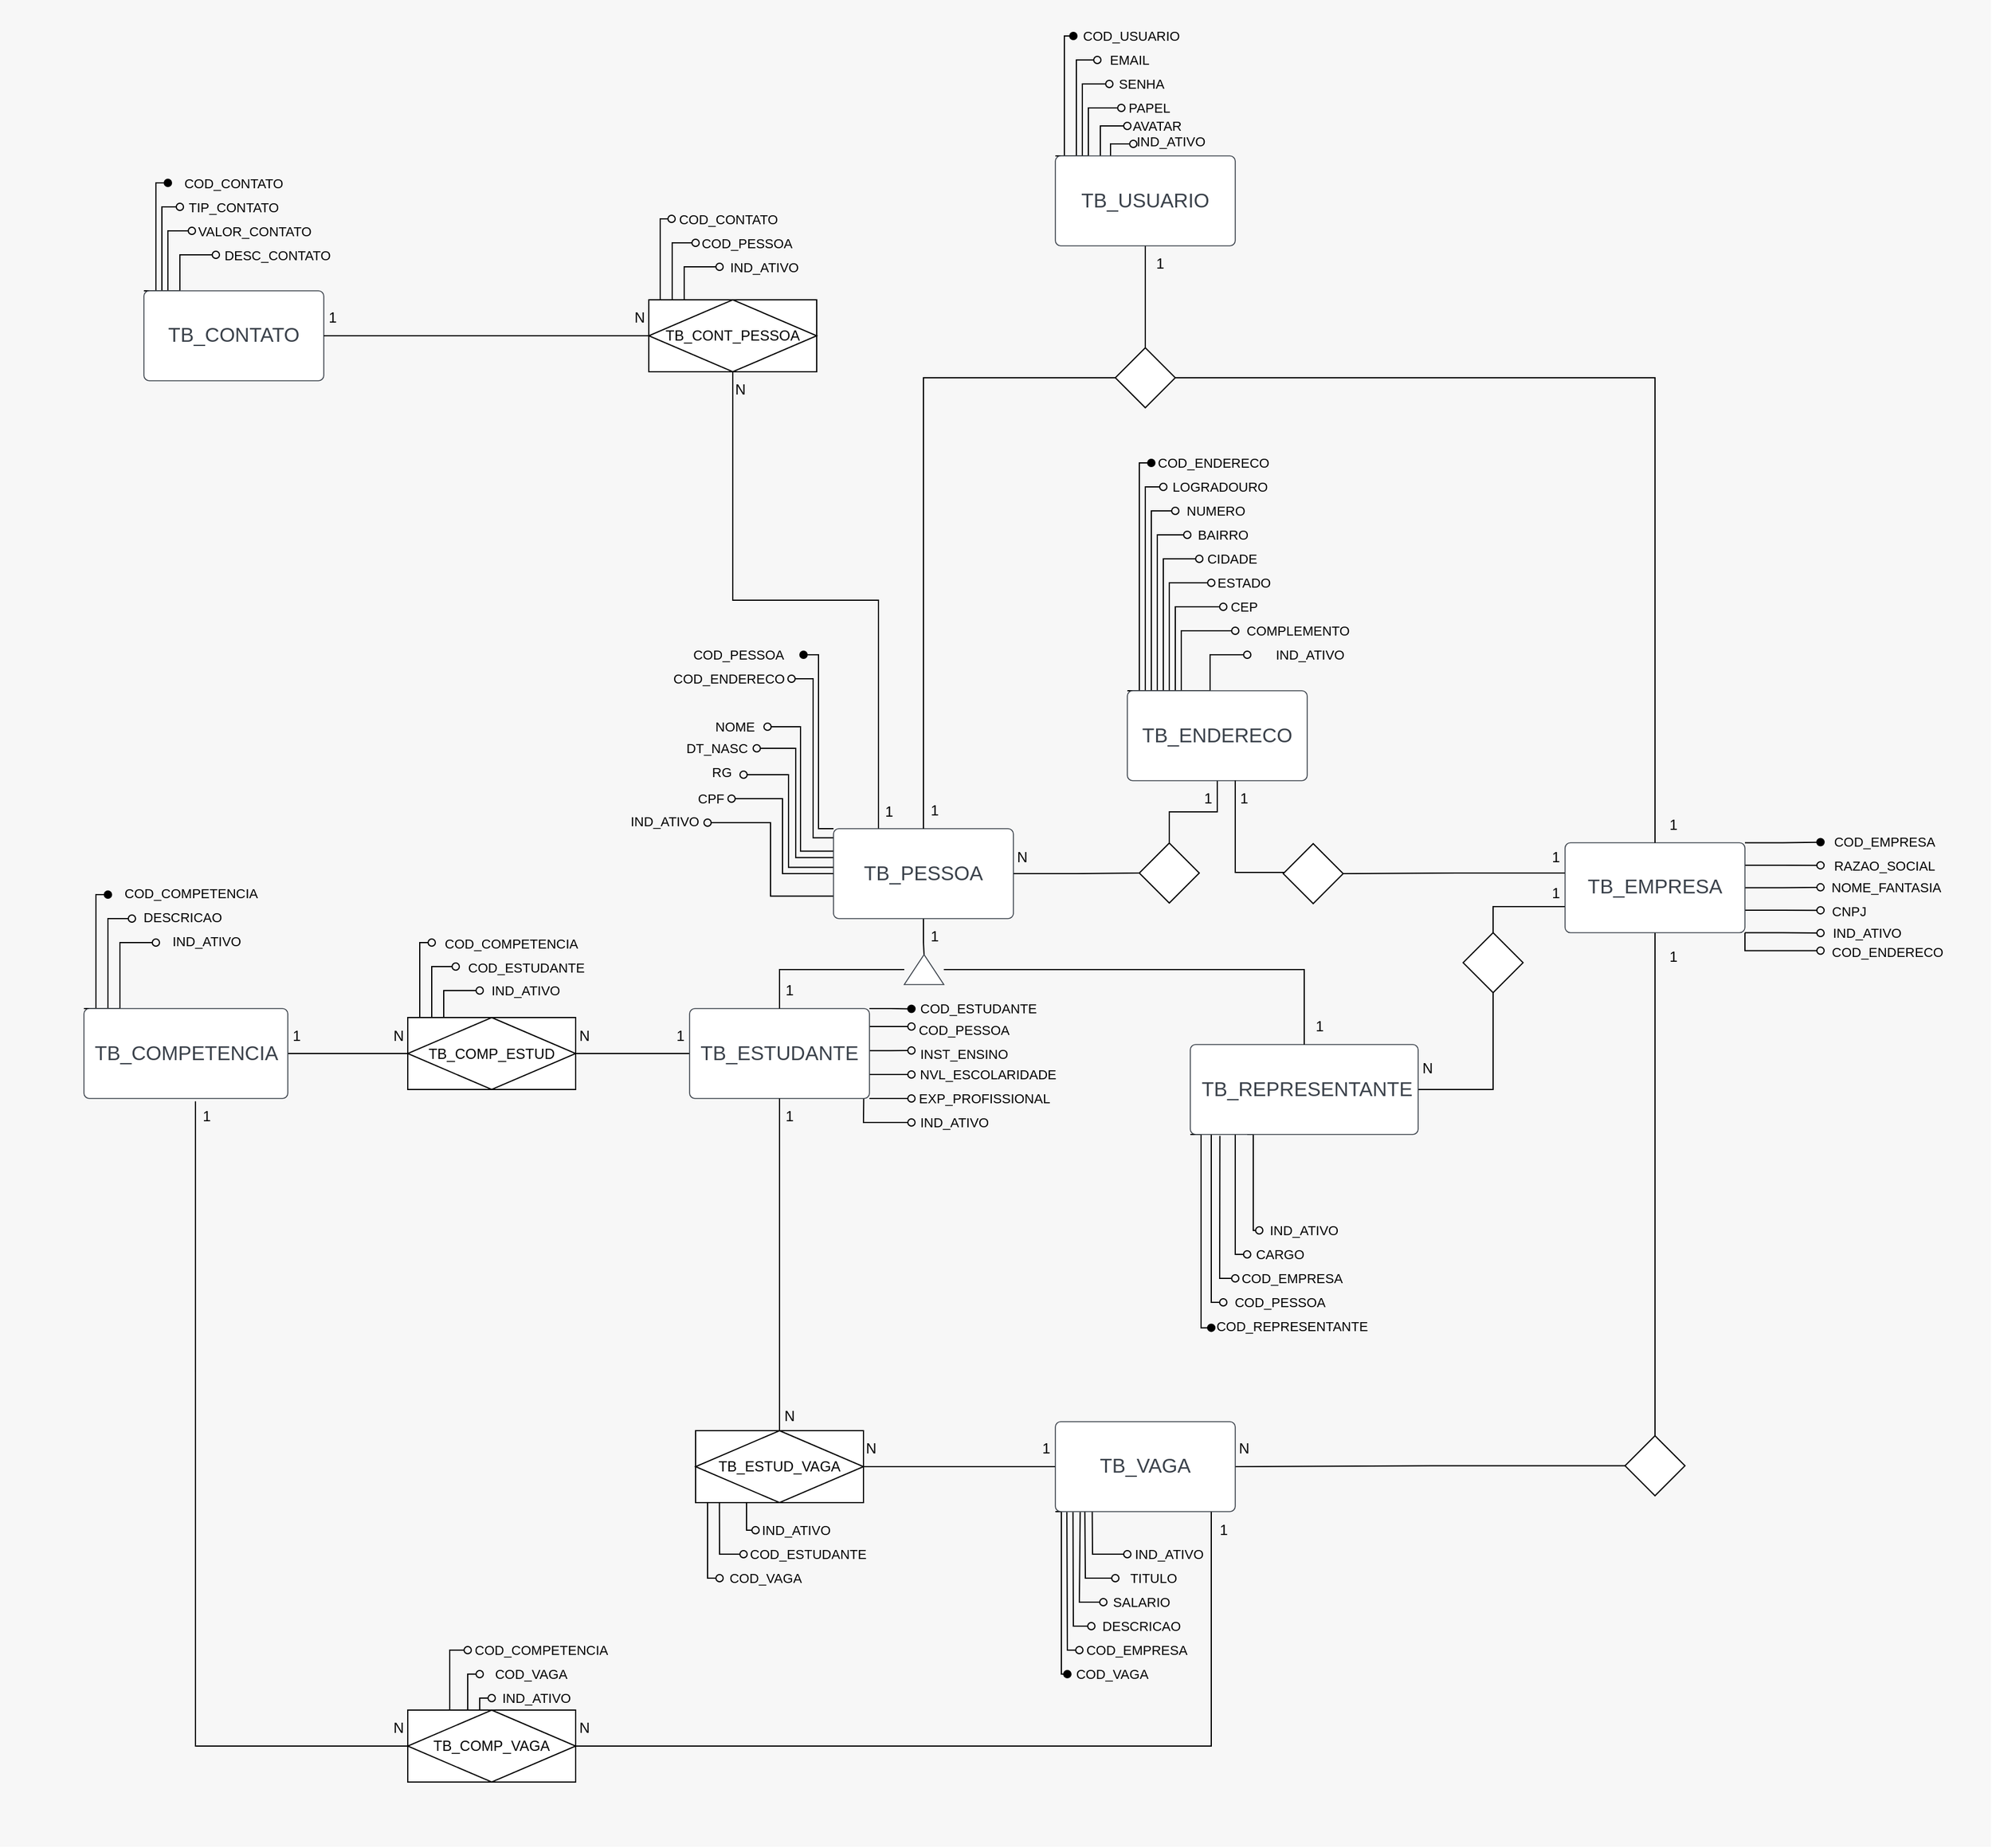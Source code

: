 <mxfile version="19.0.3" type="device"><diagram id="Cw-U1Otc_bJfkvtHFjdU" name="Page-1"><mxGraphModel dx="3357" dy="2036" grid="1" gridSize="10" guides="1" tooltips="1" connect="1" arrows="1" fold="1" page="1" pageScale="1" pageWidth="1169" pageHeight="827" math="0" shadow="0"><root><mxCell id="0"/><mxCell id="1" parent="0"/><mxCell id="rjcMPwJgoeSW5XBUmt9Y-1" value="" style="rounded=0;whiteSpace=wrap;html=1;fillColor=#F7F7F7;strokeColor=none;fontColor=#333333;" parent="1" vertex="1"><mxGeometry x="-800" y="-740" width="1660" height="1540" as="geometry"/></mxCell><mxCell id="Zw6N0Yq2iqSn_ONZW_m5-35" style="edgeStyle=orthogonalEdgeStyle;rounded=0;orthogonalLoop=1;jettySize=auto;html=1;endArrow=none;endFill=0;entryX=0.5;entryY=0;entryDx=0;entryDy=0;" parent="1" source="Zw6N0Yq2iqSn_ONZW_m5-1" target="Zw6N0Yq2iqSn_ONZW_m5-27" edge="1"><mxGeometry relative="1" as="geometry"><mxPoint x="580" y="332.75" as="targetPoint"/></mxGeometry></mxCell><mxCell id="Zw6N0Yq2iqSn_ONZW_m5-38" style="edgeStyle=orthogonalEdgeStyle;rounded=0;orthogonalLoop=1;jettySize=auto;html=1;entryX=0.5;entryY=0;entryDx=0;entryDy=0;endArrow=none;endFill=0;exitX=0.033;exitY=0.71;exitDx=0;exitDy=0;exitPerimeter=0;" parent="1" source="Zw6N0Yq2iqSn_ONZW_m5-1" target="Zw6N0Yq2iqSn_ONZW_m5-36" edge="1"><mxGeometry relative="1" as="geometry"><mxPoint x="500" y="16" as="sourcePoint"/></mxGeometry></mxCell><mxCell id="hE5wVOLI_grBIyfVJ2QB-50" style="edgeStyle=elbowEdgeStyle;rounded=0;orthogonalLoop=1;jettySize=auto;html=1;exitX=1;exitY=0;exitDx=0;exitDy=0;fontSize=11;startArrow=none;startFill=0;endArrow=oval;endFill=1;" parent="1" source="Zw6N0Yq2iqSn_ONZW_m5-1" edge="1"><mxGeometry relative="1" as="geometry"><mxPoint x="718" y="-37.721" as="targetPoint"/></mxGeometry></mxCell><mxCell id="hE5wVOLI_grBIyfVJ2QB-53" style="edgeStyle=elbowEdgeStyle;rounded=0;orthogonalLoop=1;jettySize=auto;html=1;exitX=1;exitY=0.25;exitDx=0;exitDy=0;fontSize=11;startArrow=none;startFill=0;endArrow=oval;endFill=0;" parent="1" source="Zw6N0Yq2iqSn_ONZW_m5-1" edge="1"><mxGeometry relative="1" as="geometry"><mxPoint x="718" y="-18.417" as="targetPoint"/></mxGeometry></mxCell><mxCell id="hE5wVOLI_grBIyfVJ2QB-56" style="edgeStyle=elbowEdgeStyle;rounded=0;orthogonalLoop=1;jettySize=auto;html=1;exitX=1;exitY=0.5;exitDx=0;exitDy=0;fontSize=11;startArrow=none;startFill=0;endArrow=oval;endFill=0;" parent="1" source="Zw6N0Yq2iqSn_ONZW_m5-1" edge="1"><mxGeometry relative="1" as="geometry"><mxPoint x="718" y="-0.083" as="targetPoint"/></mxGeometry></mxCell><mxCell id="hE5wVOLI_grBIyfVJ2QB-58" style="edgeStyle=elbowEdgeStyle;rounded=0;orthogonalLoop=1;jettySize=auto;html=1;exitX=1;exitY=0.75;exitDx=0;exitDy=0;fontSize=11;startArrow=none;startFill=0;endArrow=oval;endFill=0;" parent="1" source="Zw6N0Yq2iqSn_ONZW_m5-1" edge="1"><mxGeometry relative="1" as="geometry"><mxPoint x="718" y="19.083" as="targetPoint"/></mxGeometry></mxCell><mxCell id="hE5wVOLI_grBIyfVJ2QB-60" style="edgeStyle=elbowEdgeStyle;rounded=0;orthogonalLoop=1;jettySize=auto;html=1;exitX=1;exitY=1;exitDx=0;exitDy=0;fontSize=11;startArrow=none;startFill=0;endArrow=oval;endFill=0;" parent="1" source="Zw6N0Yq2iqSn_ONZW_m5-1" edge="1"><mxGeometry relative="1" as="geometry"><mxPoint x="718" y="38.036" as="targetPoint"/></mxGeometry></mxCell><mxCell id="hE5wVOLI_grBIyfVJ2QB-62" style="edgeStyle=elbowEdgeStyle;rounded=0;orthogonalLoop=1;jettySize=auto;html=1;exitX=1;exitY=1;exitDx=0;exitDy=0;fontSize=11;startArrow=none;startFill=0;endArrow=oval;endFill=0;" parent="1" source="Zw6N0Yq2iqSn_ONZW_m5-1" edge="1"><mxGeometry relative="1" as="geometry"><mxPoint x="718" y="52.75" as="targetPoint"/><Array as="points"><mxPoint x="655" y="52.75"/></Array></mxGeometry></mxCell><mxCell id="hE5wVOLI_grBIyfVJ2QB-67" style="edgeStyle=elbowEdgeStyle;rounded=0;orthogonalLoop=1;jettySize=auto;html=1;entryX=1;entryY=0.5;entryDx=0;entryDy=0;fontSize=11;startArrow=none;startFill=0;endArrow=none;endFill=0;" parent="1" target="hE5wVOLI_grBIyfVJ2QB-66" edge="1"><mxGeometry relative="1" as="geometry"><mxPoint x="510" y="-12" as="sourcePoint"/></mxGeometry></mxCell><UserObject label="TB_EMPRESA" lucidchartObjectId="HbtaINq5arGq" id="Zw6N0Yq2iqSn_ONZW_m5-1"><mxCell style="html=1;overflow=block;blockSpacing=1;whiteSpace=wrap;fontSize=16.7;fontColor=#3a414a;spacing=9;strokeColor=#3a414a;strokeOpacity=100;rounded=1;absoluteArcSize=1;arcSize=9;strokeWidth=0.8;" parent="1" vertex="1"><mxGeometry x="505" y="-37.25" width="150" height="75" as="geometry"/></mxCell></UserObject><mxCell id="Zw6N0Yq2iqSn_ONZW_m5-59" style="edgeStyle=orthogonalEdgeStyle;rounded=0;orthogonalLoop=1;jettySize=auto;html=1;endArrow=none;endFill=0;entryX=1;entryY=0.5;entryDx=0;entryDy=0;" parent="1" source="Zw6N0Yq2iqSn_ONZW_m5-2" target="Zw6N0Yq2iqSn_ONZW_m5-58" edge="1"><mxGeometry relative="1" as="geometry"><mxPoint x="-280" y="138.5" as="targetPoint"/></mxGeometry></mxCell><mxCell id="hE5wVOLI_grBIyfVJ2QB-109" style="edgeStyle=elbowEdgeStyle;rounded=0;orthogonalLoop=1;jettySize=auto;html=1;exitX=1;exitY=0;exitDx=0;exitDy=0;fontSize=11;startArrow=none;startFill=0;endArrow=oval;endFill=1;" parent="1" source="Zw6N0Yq2iqSn_ONZW_m5-2" edge="1"><mxGeometry relative="1" as="geometry"><mxPoint x="-40" y="101.25" as="targetPoint"/></mxGeometry></mxCell><mxCell id="hE5wVOLI_grBIyfVJ2QB-111" style="edgeStyle=elbowEdgeStyle;rounded=0;orthogonalLoop=1;jettySize=auto;html=1;fontSize=11;startArrow=none;startFill=0;endArrow=oval;endFill=0;exitX=1;exitY=0.2;exitDx=0;exitDy=0;exitPerimeter=0;" parent="1" source="Zw6N0Yq2iqSn_ONZW_m5-2" edge="1"><mxGeometry relative="1" as="geometry"><mxPoint x="-40" y="116" as="targetPoint"/><mxPoint x="-70" y="116" as="sourcePoint"/></mxGeometry></mxCell><mxCell id="hE5wVOLI_grBIyfVJ2QB-113" style="edgeStyle=elbowEdgeStyle;rounded=0;orthogonalLoop=1;jettySize=auto;html=1;exitX=1.001;exitY=0.468;exitDx=0;exitDy=0;fontSize=11;startArrow=none;startFill=0;endArrow=oval;endFill=0;exitPerimeter=0;" parent="1" source="Zw6N0Yq2iqSn_ONZW_m5-2" edge="1"><mxGeometry relative="1" as="geometry"><mxPoint x="-40.0" y="136" as="targetPoint"/></mxGeometry></mxCell><mxCell id="hE5wVOLI_grBIyfVJ2QB-115" style="edgeStyle=elbowEdgeStyle;rounded=0;orthogonalLoop=1;jettySize=auto;html=1;exitX=0.999;exitY=0.733;exitDx=0;exitDy=0;fontSize=11;startArrow=none;startFill=0;endArrow=oval;endFill=0;exitPerimeter=0;" parent="1" source="Zw6N0Yq2iqSn_ONZW_m5-2" edge="1"><mxGeometry relative="1" as="geometry"><mxPoint x="-40.0" y="156" as="targetPoint"/></mxGeometry></mxCell><mxCell id="hE5wVOLI_grBIyfVJ2QB-117" style="edgeStyle=elbowEdgeStyle;rounded=0;orthogonalLoop=1;jettySize=auto;html=1;exitX=1;exitY=1;exitDx=0;exitDy=0;fontSize=11;startArrow=none;startFill=0;endArrow=oval;endFill=0;" parent="1" source="Zw6N0Yq2iqSn_ONZW_m5-2" edge="1"><mxGeometry relative="1" as="geometry"><mxPoint x="-40" y="176" as="targetPoint"/></mxGeometry></mxCell><mxCell id="hE5wVOLI_grBIyfVJ2QB-119" style="edgeStyle=elbowEdgeStyle;rounded=0;orthogonalLoop=1;jettySize=auto;html=1;exitX=0.968;exitY=0.991;exitDx=0;exitDy=0;fontSize=11;startArrow=none;startFill=0;endArrow=oval;endFill=0;exitPerimeter=0;" parent="1" source="Zw6N0Yq2iqSn_ONZW_m5-2" edge="1"><mxGeometry relative="1" as="geometry"><mxPoint x="-40" y="196" as="targetPoint"/><Array as="points"><mxPoint x="-80" y="186"/></Array></mxGeometry></mxCell><UserObject label="TB_ESTUDANTE" lucidchartObjectId="Ditas2RyrtUK" id="Zw6N0Yq2iqSn_ONZW_m5-2"><mxCell style="html=1;overflow=block;blockSpacing=1;whiteSpace=wrap;fontSize=16.7;fontColor=#3a414a;spacing=9;strokeColor=#3a414a;strokeOpacity=100;rounded=1;absoluteArcSize=1;arcSize=9;strokeWidth=0.8;" parent="1" vertex="1"><mxGeometry x="-225" y="101" width="150" height="75" as="geometry"/></mxCell></UserObject><mxCell id="Zw6N0Yq2iqSn_ONZW_m5-39" style="edgeStyle=orthogonalEdgeStyle;rounded=0;orthogonalLoop=1;jettySize=auto;html=1;entryX=0.5;entryY=1;entryDx=0;entryDy=0;endArrow=none;endFill=0;" parent="1" source="Zw6N0Yq2iqSn_ONZW_m5-3" target="Zw6N0Yq2iqSn_ONZW_m5-36" edge="1"><mxGeometry relative="1" as="geometry"/></mxCell><mxCell id="hE5wVOLI_grBIyfVJ2QB-121" style="edgeStyle=elbowEdgeStyle;rounded=0;orthogonalLoop=1;jettySize=auto;html=1;exitX=0;exitY=1;exitDx=0;exitDy=0;fontSize=11;startArrow=none;startFill=0;endArrow=oval;endFill=1;" parent="1" source="Zw6N0Yq2iqSn_ONZW_m5-3" edge="1"><mxGeometry relative="1" as="geometry"><mxPoint x="210" y="367.212" as="targetPoint"/></mxGeometry></mxCell><mxCell id="hE5wVOLI_grBIyfVJ2QB-123" style="edgeStyle=elbowEdgeStyle;rounded=0;orthogonalLoop=1;jettySize=auto;html=1;fontSize=11;startArrow=none;startFill=0;endArrow=oval;endFill=0;" parent="1" edge="1"><mxGeometry relative="1" as="geometry"><mxPoint x="220" y="346" as="targetPoint"/><mxPoint x="210" y="206" as="sourcePoint"/><Array as="points"><mxPoint x="210" y="276"/></Array></mxGeometry></mxCell><mxCell id="hE5wVOLI_grBIyfVJ2QB-125" style="edgeStyle=elbowEdgeStyle;rounded=0;orthogonalLoop=1;jettySize=auto;html=1;exitX=0.13;exitY=1.015;exitDx=0;exitDy=0;fontSize=11;startArrow=none;startFill=0;endArrow=oval;endFill=0;exitPerimeter=0;" parent="1" source="Zw6N0Yq2iqSn_ONZW_m5-3" edge="1"><mxGeometry relative="1" as="geometry"><mxPoint x="230.0" y="326" as="targetPoint"/><Array as="points"><mxPoint x="217" y="266"/></Array></mxGeometry></mxCell><mxCell id="hE5wVOLI_grBIyfVJ2QB-127" style="edgeStyle=elbowEdgeStyle;rounded=0;orthogonalLoop=1;jettySize=auto;html=1;fontSize=11;startArrow=none;startFill=0;endArrow=oval;endFill=0;" parent="1" source="Zw6N0Yq2iqSn_ONZW_m5-3" edge="1"><mxGeometry relative="1" as="geometry"><mxPoint x="239.93" y="306" as="targetPoint"/><Array as="points"><mxPoint x="230" y="206"/></Array></mxGeometry></mxCell><mxCell id="hE5wVOLI_grBIyfVJ2QB-129" style="edgeStyle=elbowEdgeStyle;rounded=0;orthogonalLoop=1;jettySize=auto;html=1;exitX=0.25;exitY=1;exitDx=0;exitDy=0;fontSize=11;startArrow=none;startFill=0;endArrow=oval;endFill=0;" parent="1" source="Zw6N0Yq2iqSn_ONZW_m5-3" edge="1"><mxGeometry relative="1" as="geometry"><mxPoint x="250.0" y="286" as="targetPoint"/></mxGeometry></mxCell><UserObject label="TB_REPRESENTANTE" lucidchartObjectId="zltaOj268.GM" id="Zw6N0Yq2iqSn_ONZW_m5-3"><mxCell style="html=1;overflow=block;blockSpacing=1;whiteSpace=wrap;fontSize=16.7;fontColor=#3a414a;spacing=9;strokeColor=#3a414a;strokeOpacity=100;rounded=1;absoluteArcSize=1;arcSize=9;strokeWidth=0.8;" parent="1" vertex="1"><mxGeometry x="192.5" y="131" width="190" height="75" as="geometry"/></mxCell></UserObject><mxCell id="Zw6N0Yq2iqSn_ONZW_m5-60" style="edgeStyle=orthogonalEdgeStyle;rounded=0;orthogonalLoop=1;jettySize=auto;html=1;entryX=0;entryY=0.5;entryDx=0;entryDy=0;endArrow=none;endFill=0;" parent="1" source="Zw6N0Yq2iqSn_ONZW_m5-7" target="Zw6N0Yq2iqSn_ONZW_m5-58" edge="1"><mxGeometry relative="1" as="geometry"/></mxCell><mxCell id="hE5wVOLI_grBIyfVJ2QB-149" style="edgeStyle=elbowEdgeStyle;rounded=0;orthogonalLoop=1;jettySize=auto;html=1;exitX=0;exitY=0;exitDx=0;exitDy=0;fontSize=11;startArrow=none;startFill=0;endArrow=oval;endFill=1;" parent="1" source="Zw6N0Yq2iqSn_ONZW_m5-7" edge="1"><mxGeometry relative="1" as="geometry"><mxPoint x="-710" y="6" as="targetPoint"/></mxGeometry></mxCell><mxCell id="hE5wVOLI_grBIyfVJ2QB-151" style="edgeStyle=elbowEdgeStyle;rounded=0;orthogonalLoop=1;jettySize=auto;html=1;exitX=0;exitY=0;exitDx=0;exitDy=0;fontSize=11;startArrow=none;startFill=0;endArrow=oval;endFill=0;" parent="1" source="Zw6N0Yq2iqSn_ONZW_m5-7" edge="1"><mxGeometry relative="1" as="geometry"><mxPoint x="-690" y="26" as="targetPoint"/></mxGeometry></mxCell><mxCell id="hE5wVOLI_grBIyfVJ2QB-153" style="edgeStyle=elbowEdgeStyle;rounded=0;orthogonalLoop=1;jettySize=auto;html=1;exitX=0;exitY=0;exitDx=0;exitDy=0;fontSize=11;startArrow=none;startFill=0;endArrow=oval;endFill=0;" parent="1" source="Zw6N0Yq2iqSn_ONZW_m5-7" edge="1"><mxGeometry relative="1" as="geometry"><mxPoint x="-670" y="46" as="targetPoint"/></mxGeometry></mxCell><UserObject label="TB_COMPETENCIA" lucidchartObjectId="swtaLmNKSL5j" id="Zw6N0Yq2iqSn_ONZW_m5-7"><mxCell style="html=1;overflow=block;blockSpacing=1;whiteSpace=wrap;fontSize=16.7;fontColor=#3a414a;spacing=9;strokeColor=#3a414a;strokeOpacity=100;rounded=1;absoluteArcSize=1;arcSize=9;strokeWidth=0.8;" parent="1" vertex="1"><mxGeometry x="-730" y="101" width="170" height="75" as="geometry"/></mxCell></UserObject><mxCell id="Zw6N0Yq2iqSn_ONZW_m5-15" value="" style="edgeStyle=orthogonalEdgeStyle;rounded=0;orthogonalLoop=1;jettySize=auto;html=1;endArrow=none;endFill=0;" parent="1" source="Zw6N0Yq2iqSn_ONZW_m5-9" target="Zw6N0Yq2iqSn_ONZW_m5-14" edge="1"><mxGeometry relative="1" as="geometry"/></mxCell><mxCell id="hE5wVOLI_grBIyfVJ2QB-6" style="edgeStyle=orthogonalEdgeStyle;rounded=0;orthogonalLoop=1;jettySize=auto;html=1;entryX=0.5;entryY=1;entryDx=0;entryDy=0;endArrow=none;endFill=0;exitX=0.25;exitY=0;exitDx=0;exitDy=0;" parent="1" source="Zw6N0Yq2iqSn_ONZW_m5-10" target="hE5wVOLI_grBIyfVJ2QB-2" edge="1"><mxGeometry relative="1" as="geometry"/></mxCell><mxCell id="hE5wVOLI_grBIyfVJ2QB-39" style="edgeStyle=elbowEdgeStyle;rounded=0;orthogonalLoop=1;jettySize=auto;html=1;exitX=0;exitY=0;exitDx=0;exitDy=0;fontSize=11;startArrow=none;startFill=0;endArrow=oval;endFill=1;" parent="1" source="Zw6N0Yq2iqSn_ONZW_m5-9" edge="1"><mxGeometry relative="1" as="geometry"><mxPoint x="95" y="-710" as="targetPoint"/></mxGeometry></mxCell><mxCell id="hE5wVOLI_grBIyfVJ2QB-41" style="edgeStyle=elbowEdgeStyle;rounded=0;orthogonalLoop=1;jettySize=auto;html=1;exitX=0;exitY=0;exitDx=0;exitDy=0;fontSize=11;startArrow=none;startFill=0;endArrow=oval;endFill=0;" parent="1" source="Zw6N0Yq2iqSn_ONZW_m5-9" edge="1"><mxGeometry relative="1" as="geometry"><mxPoint x="115" y="-690" as="targetPoint"/></mxGeometry></mxCell><mxCell id="hE5wVOLI_grBIyfVJ2QB-43" style="edgeStyle=elbowEdgeStyle;rounded=0;orthogonalLoop=1;jettySize=auto;html=1;exitX=0;exitY=0;exitDx=0;exitDy=0;fontSize=11;startArrow=none;startFill=0;endArrow=oval;endFill=0;" parent="1" source="Zw6N0Yq2iqSn_ONZW_m5-9" edge="1"><mxGeometry relative="1" as="geometry"><mxPoint x="125" y="-670" as="targetPoint"/></mxGeometry></mxCell><mxCell id="hE5wVOLI_grBIyfVJ2QB-45" style="edgeStyle=elbowEdgeStyle;rounded=0;orthogonalLoop=1;jettySize=auto;html=1;exitX=0;exitY=0;exitDx=0;exitDy=0;fontSize=11;startArrow=none;startFill=0;endArrow=oval;endFill=0;" parent="1" source="Zw6N0Yq2iqSn_ONZW_m5-9" edge="1"><mxGeometry relative="1" as="geometry"><mxPoint x="135" y="-650" as="targetPoint"/></mxGeometry></mxCell><mxCell id="hE5wVOLI_grBIyfVJ2QB-47" style="edgeStyle=elbowEdgeStyle;rounded=0;orthogonalLoop=1;jettySize=auto;html=1;exitX=0.183;exitY=0.007;exitDx=0;exitDy=0;fontSize=11;startArrow=none;startFill=0;endArrow=oval;endFill=0;exitPerimeter=0;" parent="1" source="Zw6N0Yq2iqSn_ONZW_m5-9" edge="1"><mxGeometry relative="1" as="geometry"><mxPoint x="145" y="-620" as="targetPoint"/></mxGeometry></mxCell><mxCell id="JeDB1DEASEfrz4Re6oxY-2" style="edgeStyle=orthogonalEdgeStyle;rounded=0;orthogonalLoop=1;jettySize=auto;html=1;exitX=0.25;exitY=0;exitDx=0;exitDy=0;endArrow=oval;endFill=0;" edge="1" parent="1" source="Zw6N0Yq2iqSn_ONZW_m5-9"><mxGeometry relative="1" as="geometry"><mxPoint x="140" y="-635" as="targetPoint"/><Array as="points"><mxPoint x="118" y="-635"/></Array></mxGeometry></mxCell><UserObject label="TB_USUARIO" lucidchartObjectId="WJtaHZzh3ei-" id="Zw6N0Yq2iqSn_ONZW_m5-9"><mxCell style="html=1;overflow=block;blockSpacing=1;whiteSpace=wrap;fontSize=16.7;fontColor=#3a414a;spacing=9;strokeColor=#3a414a;strokeOpacity=100;rounded=1;absoluteArcSize=1;arcSize=9;strokeWidth=0.8;" parent="1" vertex="1"><mxGeometry x="80" y="-610" width="150" height="75" as="geometry"/></mxCell></UserObject><mxCell id="Zw6N0Yq2iqSn_ONZW_m5-18" style="edgeStyle=orthogonalEdgeStyle;rounded=0;orthogonalLoop=1;jettySize=auto;html=1;entryX=0;entryY=0;entryDx=16.5;entryDy=0;entryPerimeter=0;endArrow=none;endFill=0;" parent="1" source="Zw6N0Yq2iqSn_ONZW_m5-10" target="Zw6N0Yq2iqSn_ONZW_m5-11" edge="1"><mxGeometry relative="1" as="geometry"/></mxCell><mxCell id="hE5wVOLI_grBIyfVJ2QB-9" style="edgeStyle=orthogonalEdgeStyle;rounded=0;orthogonalLoop=1;jettySize=auto;html=1;entryX=0;entryY=0.5;entryDx=0;entryDy=0;endArrow=none;endFill=0;" parent="1" source="Zw6N0Yq2iqSn_ONZW_m5-10" target="hE5wVOLI_grBIyfVJ2QB-8" edge="1"><mxGeometry relative="1" as="geometry"/></mxCell><mxCell id="hE5wVOLI_grBIyfVJ2QB-91" style="edgeStyle=elbowEdgeStyle;rounded=0;orthogonalLoop=1;jettySize=auto;html=1;exitX=0;exitY=0;exitDx=0;exitDy=0;fontSize=11;startArrow=none;startFill=0;endArrow=oval;endFill=1;" parent="1" source="Zw6N0Yq2iqSn_ONZW_m5-10" edge="1"><mxGeometry relative="1" as="geometry"><mxPoint x="-130" y="-194.0" as="targetPoint"/></mxGeometry></mxCell><mxCell id="hE5wVOLI_grBIyfVJ2QB-94" style="edgeStyle=elbowEdgeStyle;rounded=0;orthogonalLoop=1;jettySize=auto;html=1;exitX=0.007;exitY=0.102;exitDx=0;exitDy=0;fontSize=11;startArrow=none;startFill=0;endArrow=oval;endFill=0;exitPerimeter=0;" parent="1" source="Zw6N0Yq2iqSn_ONZW_m5-10" edge="1"><mxGeometry relative="1" as="geometry"><mxPoint x="-140" y="-174" as="targetPoint"/></mxGeometry></mxCell><mxCell id="hE5wVOLI_grBIyfVJ2QB-99" style="edgeStyle=elbowEdgeStyle;rounded=0;orthogonalLoop=1;jettySize=auto;html=1;exitX=0;exitY=0.25;exitDx=0;exitDy=0;fontSize=11;startArrow=none;startFill=0;endArrow=oval;endFill=0;" parent="1" source="Zw6N0Yq2iqSn_ONZW_m5-10" edge="1"><mxGeometry relative="1" as="geometry"><mxPoint x="-160" y="-134" as="targetPoint"/></mxGeometry></mxCell><mxCell id="hE5wVOLI_grBIyfVJ2QB-101" style="edgeStyle=elbowEdgeStyle;rounded=0;orthogonalLoop=1;jettySize=auto;html=1;exitX=0.004;exitY=0.322;exitDx=0;exitDy=0;fontSize=11;startArrow=none;startFill=0;endArrow=oval;endFill=0;exitPerimeter=0;" parent="1" source="Zw6N0Yq2iqSn_ONZW_m5-10" edge="1"><mxGeometry relative="1" as="geometry"><mxPoint x="-169" y="-116" as="targetPoint"/></mxGeometry></mxCell><mxCell id="hE5wVOLI_grBIyfVJ2QB-103" style="edgeStyle=elbowEdgeStyle;rounded=0;orthogonalLoop=1;jettySize=auto;html=1;exitX=0.001;exitY=0.43;exitDx=0;exitDy=0;fontSize=11;startArrow=none;startFill=0;endArrow=oval;endFill=0;exitPerimeter=0;" parent="1" source="Zw6N0Yq2iqSn_ONZW_m5-10" edge="1"><mxGeometry relative="1" as="geometry"><mxPoint x="-180" y="-94" as="targetPoint"/></mxGeometry></mxCell><mxCell id="hE5wVOLI_grBIyfVJ2QB-105" style="edgeStyle=elbowEdgeStyle;rounded=0;orthogonalLoop=1;jettySize=auto;html=1;exitX=0;exitY=0.5;exitDx=0;exitDy=0;fontSize=11;startArrow=none;startFill=0;endArrow=oval;endFill=0;" parent="1" source="Zw6N0Yq2iqSn_ONZW_m5-10" edge="1"><mxGeometry relative="1" as="geometry"><mxPoint x="-190" y="-74" as="targetPoint"/></mxGeometry></mxCell><mxCell id="hE5wVOLI_grBIyfVJ2QB-107" style="edgeStyle=elbowEdgeStyle;rounded=0;orthogonalLoop=1;jettySize=auto;html=1;exitX=0;exitY=0.75;exitDx=0;exitDy=0;fontSize=11;startArrow=none;startFill=0;endArrow=oval;endFill=0;" parent="1" source="Zw6N0Yq2iqSn_ONZW_m5-10" edge="1"><mxGeometry relative="1" as="geometry"><mxPoint x="-210" y="-54" as="targetPoint"/></mxGeometry></mxCell><UserObject label="TB_PESSOA" lucidchartObjectId="F6taMRDDN3X3" id="Zw6N0Yq2iqSn_ONZW_m5-10"><mxCell style="html=1;overflow=block;blockSpacing=1;whiteSpace=wrap;fontSize=16.7;fontColor=#3a414a;spacing=9;strokeColor=#3a414a;strokeOpacity=100;rounded=1;absoluteArcSize=1;arcSize=9;strokeWidth=0.8;" parent="1" vertex="1"><mxGeometry x="-105" y="-49" width="150" height="75" as="geometry"/></mxCell></UserObject><mxCell id="Zw6N0Yq2iqSn_ONZW_m5-19" style="edgeStyle=orthogonalEdgeStyle;rounded=0;orthogonalLoop=1;jettySize=auto;html=1;endArrow=none;endFill=0;" parent="1" source="Zw6N0Yq2iqSn_ONZW_m5-11" target="Zw6N0Yq2iqSn_ONZW_m5-2" edge="1"><mxGeometry relative="1" as="geometry"/></mxCell><mxCell id="Zw6N0Yq2iqSn_ONZW_m5-20" style="edgeStyle=orthogonalEdgeStyle;rounded=0;orthogonalLoop=1;jettySize=auto;html=1;entryX=0.5;entryY=0;entryDx=0;entryDy=0;endArrow=none;endFill=0;" parent="1" source="Zw6N0Yq2iqSn_ONZW_m5-11" target="Zw6N0Yq2iqSn_ONZW_m5-3" edge="1"><mxGeometry relative="1" as="geometry"/></mxCell><UserObject label="" lucidchartObjectId="U8tad6lumDlD" id="Zw6N0Yq2iqSn_ONZW_m5-11"><mxCell style="html=1;overflow=block;blockSpacing=1;whiteSpace=wrap;shape=mxgraph.basic.acute_triangle;dx=0.5;anchorPointDirection=0;fontSize=13;spacing=3.8;strokeColor=#3a414a;strokeOpacity=100;rounded=1;absoluteArcSize=1;arcSize=9;strokeWidth=0.8;" parent="1" vertex="1"><mxGeometry x="-46" y="56" width="33" height="25" as="geometry"/></mxCell></UserObject><mxCell id="Zw6N0Yq2iqSn_ONZW_m5-16" style="edgeStyle=orthogonalEdgeStyle;rounded=0;orthogonalLoop=1;jettySize=auto;html=1;endArrow=none;endFill=0;entryX=0.5;entryY=0;entryDx=0;entryDy=0;" parent="1" source="Zw6N0Yq2iqSn_ONZW_m5-14" target="Zw6N0Yq2iqSn_ONZW_m5-10" edge="1"><mxGeometry relative="1" as="geometry"><mxPoint x="-30" y="-54" as="targetPoint"/></mxGeometry></mxCell><mxCell id="Zw6N0Yq2iqSn_ONZW_m5-17" style="edgeStyle=orthogonalEdgeStyle;rounded=0;orthogonalLoop=1;jettySize=auto;html=1;entryX=0.5;entryY=0;entryDx=0;entryDy=0;endArrow=none;endFill=0;" parent="1" source="Zw6N0Yq2iqSn_ONZW_m5-14" target="Zw6N0Yq2iqSn_ONZW_m5-1" edge="1"><mxGeometry relative="1" as="geometry"/></mxCell><mxCell id="Zw6N0Yq2iqSn_ONZW_m5-14" value="" style="rhombus;whiteSpace=wrap;html=1;" parent="1" vertex="1"><mxGeometry x="130" y="-450" width="50" height="50" as="geometry"/></mxCell><mxCell id="Zw6N0Yq2iqSn_ONZW_m5-70" style="edgeStyle=orthogonalEdgeStyle;rounded=0;orthogonalLoop=1;jettySize=auto;html=1;entryX=1;entryY=0.5;entryDx=0;entryDy=0;endArrow=none;endFill=0;" parent="1" source="Zw6N0Yq2iqSn_ONZW_m5-27" target="Zw6N0Yq2iqSn_ONZW_m5-4" edge="1"><mxGeometry relative="1" as="geometry"/></mxCell><mxCell id="Zw6N0Yq2iqSn_ONZW_m5-27" value="" style="rhombus;whiteSpace=wrap;html=1;" parent="1" vertex="1"><mxGeometry x="555" y="457.25" width="50" height="50" as="geometry"/></mxCell><mxCell id="Zw6N0Yq2iqSn_ONZW_m5-36" value="" style="rhombus;whiteSpace=wrap;html=1;" parent="1" vertex="1"><mxGeometry x="420" y="37.75" width="50" height="50" as="geometry"/></mxCell><mxCell id="Zw6N0Yq2iqSn_ONZW_m5-48" value="1" style="text;html=1;strokeColor=none;fillColor=none;align=center;verticalAlign=middle;whiteSpace=wrap;rounded=0;" parent="1" vertex="1"><mxGeometry x="160" y="-535" width="15" height="30" as="geometry"/></mxCell><mxCell id="Zw6N0Yq2iqSn_ONZW_m5-49" value="1" style="text;html=1;strokeColor=none;fillColor=none;align=center;verticalAlign=middle;whiteSpace=wrap;rounded=0;" parent="1" vertex="1"><mxGeometry x="-28" y="-79" width="15" height="30" as="geometry"/></mxCell><mxCell id="Zw6N0Yq2iqSn_ONZW_m5-50" value="1" style="text;html=1;strokeColor=none;fillColor=none;align=center;verticalAlign=middle;whiteSpace=wrap;rounded=0;" parent="1" vertex="1"><mxGeometry x="588" y="-67.25" width="15" height="30" as="geometry"/></mxCell><mxCell id="Zw6N0Yq2iqSn_ONZW_m5-51" value="N" style="text;html=1;strokeColor=none;fillColor=none;align=center;verticalAlign=middle;whiteSpace=wrap;rounded=0;" parent="1" vertex="1"><mxGeometry x="382.5" y="136" width="15" height="30" as="geometry"/></mxCell><mxCell id="Zw6N0Yq2iqSn_ONZW_m5-52" value="1" style="text;html=1;strokeColor=none;fillColor=none;align=center;verticalAlign=middle;whiteSpace=wrap;rounded=0;" parent="1" vertex="1"><mxGeometry x="490" y="-10.25" width="15" height="30" as="geometry"/></mxCell><mxCell id="Zw6N0Yq2iqSn_ONZW_m5-53" value="1" style="text;html=1;strokeColor=none;fillColor=none;align=center;verticalAlign=middle;whiteSpace=wrap;rounded=0;" parent="1" vertex="1"><mxGeometry x="-149" y="71" width="15" height="30" as="geometry"/></mxCell><mxCell id="Zw6N0Yq2iqSn_ONZW_m5-54" value="1" style="text;html=1;strokeColor=none;fillColor=none;align=center;verticalAlign=middle;whiteSpace=wrap;rounded=0;" parent="1" vertex="1"><mxGeometry x="-28" y="26" width="15" height="30" as="geometry"/></mxCell><mxCell id="Zw6N0Yq2iqSn_ONZW_m5-55" value="1" style="text;html=1;strokeColor=none;fillColor=none;align=center;verticalAlign=middle;whiteSpace=wrap;rounded=0;" parent="1" vertex="1"><mxGeometry x="292.5" y="101" width="15" height="30" as="geometry"/></mxCell><mxCell id="Zw6N0Yq2iqSn_ONZW_m5-56" value="1" style="text;html=1;strokeColor=none;fillColor=none;align=center;verticalAlign=middle;whiteSpace=wrap;rounded=0;" parent="1" vertex="1"><mxGeometry x="588" y="42.75" width="15" height="30" as="geometry"/></mxCell><mxCell id="Zw6N0Yq2iqSn_ONZW_m5-57" value="N" style="text;html=1;strokeColor=none;fillColor=none;align=center;verticalAlign=middle;whiteSpace=wrap;rounded=0;" parent="1" vertex="1"><mxGeometry x="230" y="453" width="15" height="30" as="geometry"/></mxCell><mxCell id="hE5wVOLI_grBIyfVJ2QB-155" style="edgeStyle=elbowEdgeStyle;rounded=0;orthogonalLoop=1;jettySize=auto;html=1;exitX=0;exitY=0;exitDx=0;exitDy=0;fontSize=11;startArrow=none;startFill=0;endArrow=oval;endFill=0;" parent="1" source="Zw6N0Yq2iqSn_ONZW_m5-58" edge="1"><mxGeometry relative="1" as="geometry"><mxPoint x="-440" y="46" as="targetPoint"/></mxGeometry></mxCell><mxCell id="hE5wVOLI_grBIyfVJ2QB-157" style="edgeStyle=elbowEdgeStyle;rounded=0;orthogonalLoop=1;jettySize=auto;html=1;exitX=0;exitY=0;exitDx=0;exitDy=0;fontSize=11;startArrow=none;startFill=0;endArrow=oval;endFill=0;" parent="1" source="Zw6N0Yq2iqSn_ONZW_m5-58" edge="1"><mxGeometry relative="1" as="geometry"><mxPoint x="-420" y="66" as="targetPoint"/></mxGeometry></mxCell><mxCell id="hE5wVOLI_grBIyfVJ2QB-159" style="edgeStyle=elbowEdgeStyle;rounded=0;orthogonalLoop=1;jettySize=auto;html=1;exitX=0;exitY=0;exitDx=0;exitDy=0;fontSize=11;startArrow=none;startFill=0;endArrow=oval;endFill=0;" parent="1" source="Zw6N0Yq2iqSn_ONZW_m5-58" edge="1"><mxGeometry relative="1" as="geometry"><mxPoint x="-400" y="86" as="targetPoint"/></mxGeometry></mxCell><mxCell id="Zw6N0Yq2iqSn_ONZW_m5-58" value="TB_COMP_ESTUD" style="shape=associativeEntity;whiteSpace=wrap;html=1;align=center;" parent="1" vertex="1"><mxGeometry x="-460" y="108.5" width="140" height="60" as="geometry"/></mxCell><mxCell id="Zw6N0Yq2iqSn_ONZW_m5-61" value="N" style="text;html=1;strokeColor=none;fillColor=none;align=center;verticalAlign=middle;whiteSpace=wrap;rounded=0;" parent="1" vertex="1"><mxGeometry x="-320" y="108.5" width="15" height="30" as="geometry"/></mxCell><mxCell id="Zw6N0Yq2iqSn_ONZW_m5-62" value="N" style="text;html=1;strokeColor=none;fillColor=none;align=center;verticalAlign=middle;whiteSpace=wrap;rounded=0;" parent="1" vertex="1"><mxGeometry x="-475" y="108.5" width="15" height="30" as="geometry"/></mxCell><mxCell id="Zw6N0Yq2iqSn_ONZW_m5-63" value="1" style="text;html=1;strokeColor=none;fillColor=none;align=center;verticalAlign=middle;whiteSpace=wrap;rounded=0;" parent="1" vertex="1"><mxGeometry x="-560" y="108.5" width="15" height="30" as="geometry"/></mxCell><mxCell id="Zw6N0Yq2iqSn_ONZW_m5-64" value="1" style="text;html=1;strokeColor=none;fillColor=none;align=center;verticalAlign=middle;whiteSpace=wrap;rounded=0;" parent="1" vertex="1"><mxGeometry x="-240" y="108.5" width="15" height="30" as="geometry"/></mxCell><mxCell id="Zw6N0Yq2iqSn_ONZW_m5-73" style="edgeStyle=orthogonalEdgeStyle;rounded=0;orthogonalLoop=1;jettySize=auto;html=1;entryX=0.5;entryY=1;entryDx=0;entryDy=0;endArrow=none;endFill=0;" parent="1" source="Zw6N0Yq2iqSn_ONZW_m5-66" target="Zw6N0Yq2iqSn_ONZW_m5-2" edge="1"><mxGeometry relative="1" as="geometry"/></mxCell><mxCell id="hE5wVOLI_grBIyfVJ2QB-143" style="edgeStyle=elbowEdgeStyle;rounded=0;orthogonalLoop=1;jettySize=auto;html=1;exitX=0;exitY=1;exitDx=0;exitDy=0;fontSize=11;startArrow=none;startFill=0;endArrow=oval;endFill=0;" parent="1" source="Zw6N0Yq2iqSn_ONZW_m5-66" edge="1"><mxGeometry relative="1" as="geometry"><mxPoint x="-200" y="576" as="targetPoint"/></mxGeometry></mxCell><mxCell id="hE5wVOLI_grBIyfVJ2QB-145" style="edgeStyle=elbowEdgeStyle;rounded=0;orthogonalLoop=1;jettySize=auto;html=1;exitX=0.142;exitY=0.993;exitDx=0;exitDy=0;fontSize=11;startArrow=none;startFill=0;endArrow=oval;endFill=0;exitPerimeter=0;" parent="1" source="Zw6N0Yq2iqSn_ONZW_m5-66" edge="1"><mxGeometry relative="1" as="geometry"><mxPoint x="-180" y="556" as="targetPoint"/><Array as="points"><mxPoint x="-200" y="536"/></Array></mxGeometry></mxCell><mxCell id="hE5wVOLI_grBIyfVJ2QB-147" style="edgeStyle=elbowEdgeStyle;rounded=0;orthogonalLoop=1;jettySize=auto;html=1;exitX=0.25;exitY=1;exitDx=0;exitDy=0;fontSize=11;startArrow=none;startFill=0;endArrow=oval;endFill=0;" parent="1" source="Zw6N0Yq2iqSn_ONZW_m5-66" edge="1"><mxGeometry relative="1" as="geometry"><mxPoint x="-170" y="536" as="targetPoint"/></mxGeometry></mxCell><mxCell id="Zw6N0Yq2iqSn_ONZW_m5-66" value="TB_ESTUD_VAGA" style="shape=associativeEntity;whiteSpace=wrap;html=1;align=center;" parent="1" vertex="1"><mxGeometry x="-220" y="453" width="140" height="60" as="geometry"/></mxCell><mxCell id="Zw6N0Yq2iqSn_ONZW_m5-72" style="edgeStyle=orthogonalEdgeStyle;rounded=0;orthogonalLoop=1;jettySize=auto;html=1;entryX=1;entryY=0.5;entryDx=0;entryDy=0;endArrow=none;endFill=0;" parent="1" source="Zw6N0Yq2iqSn_ONZW_m5-4" target="Zw6N0Yq2iqSn_ONZW_m5-66" edge="1"><mxGeometry relative="1" as="geometry"/></mxCell><mxCell id="hE5wVOLI_grBIyfVJ2QB-131" style="edgeStyle=elbowEdgeStyle;rounded=0;orthogonalLoop=1;jettySize=auto;html=1;exitX=0;exitY=1;exitDx=0;exitDy=0;fontSize=11;startArrow=none;startFill=0;endArrow=oval;endFill=1;" parent="1" source="Zw6N0Yq2iqSn_ONZW_m5-4" edge="1"><mxGeometry relative="1" as="geometry"><mxPoint x="90" y="656" as="targetPoint"/></mxGeometry></mxCell><mxCell id="hE5wVOLI_grBIyfVJ2QB-133" style="edgeStyle=elbowEdgeStyle;rounded=0;orthogonalLoop=1;jettySize=auto;html=1;exitX=0.064;exitY=1.005;exitDx=0;exitDy=0;fontSize=11;startArrow=none;startFill=0;endArrow=oval;endFill=0;exitPerimeter=0;" parent="1" source="Zw6N0Yq2iqSn_ONZW_m5-4" edge="1"><mxGeometry relative="1" as="geometry"><mxPoint x="100.0" y="636" as="targetPoint"/><Array as="points"><mxPoint x="90" y="576"/></Array></mxGeometry></mxCell><mxCell id="hE5wVOLI_grBIyfVJ2QB-135" style="edgeStyle=elbowEdgeStyle;rounded=0;orthogonalLoop=1;jettySize=auto;html=1;exitX=0.098;exitY=1.005;exitDx=0;exitDy=0;fontSize=11;startArrow=none;startFill=0;endArrow=oval;endFill=0;exitPerimeter=0;" parent="1" source="Zw6N0Yq2iqSn_ONZW_m5-4" edge="1"><mxGeometry relative="1" as="geometry"><mxPoint x="110.0" y="616" as="targetPoint"/><Array as="points"><mxPoint x="95" y="566"/></Array></mxGeometry></mxCell><mxCell id="hE5wVOLI_grBIyfVJ2QB-137" style="edgeStyle=elbowEdgeStyle;rounded=0;orthogonalLoop=1;jettySize=auto;html=1;exitX=0.138;exitY=1.005;exitDx=0;exitDy=0;fontSize=11;startArrow=none;startFill=0;endArrow=oval;endFill=0;exitPerimeter=0;" parent="1" source="Zw6N0Yq2iqSn_ONZW_m5-4" edge="1"><mxGeometry relative="1" as="geometry"><mxPoint x="120.0" y="596" as="targetPoint"/><Array as="points"><mxPoint x="100" y="566"/></Array></mxGeometry></mxCell><mxCell id="hE5wVOLI_grBIyfVJ2QB-139" style="edgeStyle=elbowEdgeStyle;rounded=0;orthogonalLoop=1;jettySize=auto;html=1;exitX=0.164;exitY=0.986;exitDx=0;exitDy=0;fontSize=11;startArrow=none;startFill=0;endArrow=oval;endFill=0;exitPerimeter=0;" parent="1" source="Zw6N0Yq2iqSn_ONZW_m5-4" edge="1"><mxGeometry relative="1" as="geometry"><mxPoint x="130.0" y="576" as="targetPoint"/><Array as="points"><mxPoint x="105" y="556"/></Array></mxGeometry></mxCell><mxCell id="hE5wVOLI_grBIyfVJ2QB-141" style="edgeStyle=elbowEdgeStyle;rounded=0;orthogonalLoop=1;jettySize=auto;html=1;exitX=0.205;exitY=0.995;exitDx=0;exitDy=0;fontSize=11;startArrow=none;startFill=0;endArrow=oval;endFill=0;exitPerimeter=0;" parent="1" source="Zw6N0Yq2iqSn_ONZW_m5-4" edge="1"><mxGeometry relative="1" as="geometry"><mxPoint x="140.0" y="556" as="targetPoint"/><Array as="points"><mxPoint x="111" y="546"/></Array></mxGeometry></mxCell><mxCell id="TeSkpqlFxFwkYJWgNJJ4-3" style="edgeStyle=orthogonalEdgeStyle;rounded=0;orthogonalLoop=1;jettySize=auto;html=1;entryX=1;entryY=0.5;entryDx=0;entryDy=0;endArrow=none;endFill=0;" parent="1" source="Zw6N0Yq2iqSn_ONZW_m5-4" target="TeSkpqlFxFwkYJWgNJJ4-2" edge="1"><mxGeometry relative="1" as="geometry"><Array as="points"><mxPoint x="210" y="716"/></Array></mxGeometry></mxCell><UserObject label="TB_VAGA" lucidchartObjectId="GotabPEUgVD7" id="Zw6N0Yq2iqSn_ONZW_m5-4"><mxCell style="html=1;overflow=block;blockSpacing=1;whiteSpace=wrap;fontSize=16.7;fontColor=#3a414a;spacing=9;strokeColor=#3a414a;strokeOpacity=100;rounded=1;absoluteArcSize=1;arcSize=9;strokeWidth=0.8;" parent="1" vertex="1"><mxGeometry x="80" y="445.5" width="150" height="75" as="geometry"/></mxCell></UserObject><mxCell id="Zw6N0Yq2iqSn_ONZW_m5-74" value="N" style="text;html=1;strokeColor=none;fillColor=none;align=center;verticalAlign=middle;whiteSpace=wrap;rounded=0;" parent="1" vertex="1"><mxGeometry x="-149" y="426" width="15" height="30" as="geometry"/></mxCell><mxCell id="Zw6N0Yq2iqSn_ONZW_m5-75" value="N" style="text;html=1;strokeColor=none;fillColor=none;align=center;verticalAlign=middle;whiteSpace=wrap;rounded=0;" parent="1" vertex="1"><mxGeometry x="-81" y="453" width="15" height="30" as="geometry"/></mxCell><mxCell id="Zw6N0Yq2iqSn_ONZW_m5-76" value="1" style="text;html=1;strokeColor=none;fillColor=none;align=center;verticalAlign=middle;whiteSpace=wrap;rounded=0;" parent="1" vertex="1"><mxGeometry x="-149" y="176" width="15" height="30" as="geometry"/></mxCell><mxCell id="Zw6N0Yq2iqSn_ONZW_m5-77" value="1" style="text;html=1;strokeColor=none;fillColor=none;align=center;verticalAlign=middle;whiteSpace=wrap;rounded=0;" parent="1" vertex="1"><mxGeometry x="65" y="453" width="15" height="30" as="geometry"/></mxCell><mxCell id="hE5wVOLI_grBIyfVJ2QB-22" style="edgeStyle=elbowEdgeStyle;rounded=0;orthogonalLoop=1;jettySize=auto;html=1;exitX=0;exitY=0;exitDx=0;exitDy=0;startArrow=none;startFill=0;endArrow=oval;endFill=1;" parent="1" source="hE5wVOLI_grBIyfVJ2QB-1" edge="1"><mxGeometry relative="1" as="geometry"><mxPoint x="-660" y="-587.5" as="targetPoint"/></mxGeometry></mxCell><mxCell id="hE5wVOLI_grBIyfVJ2QB-24" style="edgeStyle=elbowEdgeStyle;rounded=0;orthogonalLoop=1;jettySize=auto;html=1;exitX=0;exitY=0;exitDx=0;exitDy=0;fontSize=11;startArrow=none;startFill=0;endArrow=oval;endFill=0;" parent="1" source="hE5wVOLI_grBIyfVJ2QB-1" edge="1"><mxGeometry relative="1" as="geometry"><mxPoint x="-650" y="-567.5" as="targetPoint"/></mxGeometry></mxCell><mxCell id="hE5wVOLI_grBIyfVJ2QB-27" style="edgeStyle=elbowEdgeStyle;rounded=0;orthogonalLoop=1;jettySize=auto;html=1;exitX=0;exitY=0;exitDx=0;exitDy=0;fontSize=11;startArrow=none;startFill=0;endArrow=oval;endFill=0;" parent="1" source="hE5wVOLI_grBIyfVJ2QB-1" edge="1"><mxGeometry relative="1" as="geometry"><mxPoint x="-640" y="-547.5" as="targetPoint"/></mxGeometry></mxCell><mxCell id="hE5wVOLI_grBIyfVJ2QB-30" style="edgeStyle=elbowEdgeStyle;rounded=0;orthogonalLoop=1;jettySize=auto;html=1;exitX=0;exitY=0;exitDx=0;exitDy=0;fontSize=11;startArrow=none;startFill=0;endArrow=oval;endFill=0;" parent="1" source="hE5wVOLI_grBIyfVJ2QB-1" edge="1"><mxGeometry relative="1" as="geometry"><mxPoint x="-620" y="-527.5" as="targetPoint"/></mxGeometry></mxCell><UserObject label="TB_CONTATO" lucidchartObjectId="swtaLmNKSL5j" id="hE5wVOLI_grBIyfVJ2QB-1"><mxCell style="html=1;overflow=block;blockSpacing=1;whiteSpace=wrap;fontSize=16.7;fontColor=#3a414a;spacing=9;strokeColor=#3a414a;strokeOpacity=100;rounded=1;absoluteArcSize=1;arcSize=9;strokeWidth=0.8;" parent="1" vertex="1"><mxGeometry x="-680" y="-497.5" width="150" height="75" as="geometry"/></mxCell></UserObject><mxCell id="hE5wVOLI_grBIyfVJ2QB-7" style="edgeStyle=orthogonalEdgeStyle;rounded=0;orthogonalLoop=1;jettySize=auto;html=1;entryX=1;entryY=0.5;entryDx=0;entryDy=0;endArrow=none;endFill=0;" parent="1" source="hE5wVOLI_grBIyfVJ2QB-2" target="hE5wVOLI_grBIyfVJ2QB-1" edge="1"><mxGeometry relative="1" as="geometry"/></mxCell><mxCell id="hE5wVOLI_grBIyfVJ2QB-2" value="TB_CONT_PESSOA" style="shape=associativeEntity;whiteSpace=wrap;html=1;align=center;" parent="1" vertex="1"><mxGeometry x="-259" y="-490" width="140" height="60" as="geometry"/></mxCell><mxCell id="hE5wVOLI_grBIyfVJ2QB-10" style="edgeStyle=orthogonalEdgeStyle;rounded=0;orthogonalLoop=1;jettySize=auto;html=1;entryX=0.5;entryY=0;entryDx=0;entryDy=0;endArrow=none;endFill=0;" parent="1" source="hE5wVOLI_grBIyfVJ2QB-3" target="hE5wVOLI_grBIyfVJ2QB-8" edge="1"><mxGeometry relative="1" as="geometry"/></mxCell><mxCell id="hE5wVOLI_grBIyfVJ2QB-71" style="edgeStyle=elbowEdgeStyle;rounded=0;orthogonalLoop=1;jettySize=auto;html=1;exitX=0;exitY=0;exitDx=0;exitDy=0;fontSize=11;startArrow=none;startFill=0;endArrow=oval;endFill=1;" parent="1" source="hE5wVOLI_grBIyfVJ2QB-3" edge="1"><mxGeometry relative="1" as="geometry"><mxPoint x="160" y="-354" as="targetPoint"/></mxGeometry></mxCell><mxCell id="hE5wVOLI_grBIyfVJ2QB-73" style="edgeStyle=elbowEdgeStyle;rounded=0;orthogonalLoop=1;jettySize=auto;html=1;exitX=0;exitY=0;exitDx=0;exitDy=0;fontSize=11;startArrow=none;startFill=0;endArrow=oval;endFill=0;" parent="1" source="hE5wVOLI_grBIyfVJ2QB-3" edge="1"><mxGeometry relative="1" as="geometry"><mxPoint x="170" y="-334.0" as="targetPoint"/></mxGeometry></mxCell><mxCell id="hE5wVOLI_grBIyfVJ2QB-75" style="edgeStyle=elbowEdgeStyle;rounded=0;orthogonalLoop=1;jettySize=auto;html=1;exitX=0;exitY=0;exitDx=0;exitDy=0;fontSize=11;startArrow=none;startFill=0;endArrow=oval;endFill=0;" parent="1" source="hE5wVOLI_grBIyfVJ2QB-3" edge="1"><mxGeometry relative="1" as="geometry"><mxPoint x="180" y="-314.0" as="targetPoint"/></mxGeometry></mxCell><mxCell id="hE5wVOLI_grBIyfVJ2QB-77" style="edgeStyle=elbowEdgeStyle;rounded=0;orthogonalLoop=1;jettySize=auto;html=1;exitX=0;exitY=0;exitDx=0;exitDy=0;fontSize=11;startArrow=none;startFill=0;endArrow=oval;endFill=0;" parent="1" source="hE5wVOLI_grBIyfVJ2QB-3" edge="1"><mxGeometry relative="1" as="geometry"><mxPoint x="190" y="-294.0" as="targetPoint"/></mxGeometry></mxCell><mxCell id="hE5wVOLI_grBIyfVJ2QB-79" style="edgeStyle=elbowEdgeStyle;rounded=0;orthogonalLoop=1;jettySize=auto;html=1;exitX=0;exitY=0;exitDx=0;exitDy=0;fontSize=11;startArrow=none;startFill=0;endArrow=oval;endFill=0;" parent="1" source="hE5wVOLI_grBIyfVJ2QB-3" edge="1"><mxGeometry relative="1" as="geometry"><mxPoint x="200" y="-274.0" as="targetPoint"/></mxGeometry></mxCell><mxCell id="hE5wVOLI_grBIyfVJ2QB-81" style="edgeStyle=elbowEdgeStyle;rounded=0;orthogonalLoop=1;jettySize=auto;html=1;exitX=0;exitY=0;exitDx=0;exitDy=0;fontSize=11;startArrow=none;startFill=0;endArrow=oval;endFill=0;" parent="1" source="hE5wVOLI_grBIyfVJ2QB-3" edge="1"><mxGeometry relative="1" as="geometry"><mxPoint x="210" y="-254.0" as="targetPoint"/></mxGeometry></mxCell><mxCell id="hE5wVOLI_grBIyfVJ2QB-84" style="edgeStyle=elbowEdgeStyle;rounded=0;orthogonalLoop=1;jettySize=auto;html=1;exitX=0;exitY=0;exitDx=0;exitDy=0;fontSize=11;startArrow=none;startFill=0;endArrow=oval;endFill=0;" parent="1" source="hE5wVOLI_grBIyfVJ2QB-3" edge="1"><mxGeometry relative="1" as="geometry"><mxPoint x="220" y="-234.0" as="targetPoint"/></mxGeometry></mxCell><mxCell id="hE5wVOLI_grBIyfVJ2QB-87" style="edgeStyle=elbowEdgeStyle;rounded=0;orthogonalLoop=1;jettySize=auto;html=1;exitX=0;exitY=0;exitDx=0;exitDy=0;fontSize=11;startArrow=none;startFill=0;endArrow=oval;endFill=0;" parent="1" source="hE5wVOLI_grBIyfVJ2QB-3" edge="1"><mxGeometry relative="1" as="geometry"><mxPoint x="230" y="-214.0" as="targetPoint"/></mxGeometry></mxCell><mxCell id="hE5wVOLI_grBIyfVJ2QB-89" style="edgeStyle=elbowEdgeStyle;rounded=0;orthogonalLoop=1;jettySize=auto;html=1;exitX=0.25;exitY=0;exitDx=0;exitDy=0;fontSize=11;startArrow=none;startFill=0;endArrow=oval;endFill=0;" parent="1" source="hE5wVOLI_grBIyfVJ2QB-3" edge="1"><mxGeometry relative="1" as="geometry"><mxPoint x="240" y="-194.0" as="targetPoint"/></mxGeometry></mxCell><UserObject label="TB_ENDERECO" lucidchartObjectId="swtaLmNKSL5j" id="hE5wVOLI_grBIyfVJ2QB-3"><mxCell style="html=1;overflow=block;blockSpacing=1;whiteSpace=wrap;fontSize=16.7;fontColor=#3a414a;spacing=9;strokeColor=#3a414a;strokeOpacity=100;rounded=1;absoluteArcSize=1;arcSize=9;strokeWidth=0.8;" parent="1" vertex="1"><mxGeometry x="140" y="-164" width="150" height="75" as="geometry"/></mxCell></UserObject><mxCell id="hE5wVOLI_grBIyfVJ2QB-8" value="" style="rhombus;whiteSpace=wrap;html=1;" parent="1" vertex="1"><mxGeometry x="150" y="-37" width="50" height="50" as="geometry"/></mxCell><mxCell id="hE5wVOLI_grBIyfVJ2QB-11" value="1" style="text;html=1;strokeColor=none;fillColor=none;align=center;verticalAlign=middle;whiteSpace=wrap;rounded=0;" parent="1" vertex="1"><mxGeometry x="200" y="-89" width="15" height="30" as="geometry"/></mxCell><mxCell id="hE5wVOLI_grBIyfVJ2QB-12" value="N" style="text;html=1;strokeColor=none;fillColor=none;align=center;verticalAlign=middle;whiteSpace=wrap;rounded=0;" parent="1" vertex="1"><mxGeometry x="45" y="-40.25" width="15" height="30" as="geometry"/></mxCell><mxCell id="hE5wVOLI_grBIyfVJ2QB-13" value="1" style="text;html=1;strokeColor=none;fillColor=none;align=center;verticalAlign=middle;whiteSpace=wrap;rounded=0;" parent="1" vertex="1"><mxGeometry x="-66" y="-78.25" width="15" height="30" as="geometry"/></mxCell><mxCell id="hE5wVOLI_grBIyfVJ2QB-14" value="1" style="text;html=1;strokeColor=none;fillColor=none;align=center;verticalAlign=middle;whiteSpace=wrap;rounded=0;" parent="1" vertex="1"><mxGeometry x="-530" y="-490" width="15" height="30" as="geometry"/></mxCell><mxCell id="hE5wVOLI_grBIyfVJ2QB-33" style="edgeStyle=elbowEdgeStyle;rounded=0;orthogonalLoop=1;jettySize=auto;html=1;exitX=1;exitY=0;exitDx=0;exitDy=0;fontSize=11;startArrow=none;startFill=0;endArrow=oval;endFill=0;" parent="1" source="hE5wVOLI_grBIyfVJ2QB-17" edge="1"><mxGeometry relative="1" as="geometry"><mxPoint x="-240" y="-557.5" as="targetPoint"/></mxGeometry></mxCell><mxCell id="hE5wVOLI_grBIyfVJ2QB-35" style="edgeStyle=elbowEdgeStyle;rounded=0;orthogonalLoop=1;jettySize=auto;html=1;exitX=1;exitY=0;exitDx=0;exitDy=0;fontSize=11;startArrow=none;startFill=0;endArrow=oval;endFill=0;" parent="1" source="hE5wVOLI_grBIyfVJ2QB-17" edge="1"><mxGeometry relative="1" as="geometry"><mxPoint x="-220" y="-537.5" as="targetPoint"/></mxGeometry></mxCell><mxCell id="hE5wVOLI_grBIyfVJ2QB-37" style="edgeStyle=elbowEdgeStyle;rounded=0;orthogonalLoop=1;jettySize=auto;html=1;exitX=1;exitY=0;exitDx=0;exitDy=0;fontSize=11;startArrow=none;startFill=0;endArrow=oval;endFill=0;" parent="1" source="hE5wVOLI_grBIyfVJ2QB-17" edge="1"><mxGeometry relative="1" as="geometry"><mxPoint x="-200" y="-517.5" as="targetPoint"/></mxGeometry></mxCell><mxCell id="hE5wVOLI_grBIyfVJ2QB-17" value="N" style="text;html=1;strokeColor=none;fillColor=none;align=center;verticalAlign=middle;whiteSpace=wrap;rounded=0;" parent="1" vertex="1"><mxGeometry x="-274" y="-490" width="15" height="30" as="geometry"/></mxCell><mxCell id="hE5wVOLI_grBIyfVJ2QB-18" value="N" style="text;html=1;strokeColor=none;fillColor=none;align=center;verticalAlign=middle;whiteSpace=wrap;rounded=0;" parent="1" vertex="1"><mxGeometry x="-190" y="-430" width="15" height="30" as="geometry"/></mxCell><mxCell id="hE5wVOLI_grBIyfVJ2QB-23" value="COD_CONTATO" style="text;html=1;strokeColor=none;fillColor=none;align=center;verticalAlign=middle;whiteSpace=wrap;rounded=0;fontSize=11;" parent="1" vertex="1"><mxGeometry x="-650" y="-597.5" width="90" height="20" as="geometry"/></mxCell><mxCell id="hE5wVOLI_grBIyfVJ2QB-25" value="TIP_CONTATO" style="text;html=1;strokeColor=none;fillColor=none;align=center;verticalAlign=middle;whiteSpace=wrap;rounded=0;fontSize=11;" parent="1" vertex="1"><mxGeometry x="-650" y="-577.5" width="90" height="20" as="geometry"/></mxCell><mxCell id="hE5wVOLI_grBIyfVJ2QB-28" value="VALOR_CONTATO" style="text;html=1;strokeColor=none;fillColor=none;align=center;verticalAlign=middle;whiteSpace=wrap;rounded=0;fontSize=11;" parent="1" vertex="1"><mxGeometry x="-635" y="-557.5" width="95" height="20" as="geometry"/></mxCell><mxCell id="hE5wVOLI_grBIyfVJ2QB-31" value="DESC_CONTATO" style="text;html=1;strokeColor=none;fillColor=none;align=center;verticalAlign=middle;whiteSpace=wrap;rounded=0;fontSize=11;" parent="1" vertex="1"><mxGeometry x="-616" y="-537.5" width="95" height="20" as="geometry"/></mxCell><mxCell id="hE5wVOLI_grBIyfVJ2QB-34" value="COD_CONTATO" style="text;html=1;strokeColor=none;fillColor=none;align=center;verticalAlign=middle;whiteSpace=wrap;rounded=0;fontSize=11;" parent="1" vertex="1"><mxGeometry x="-236.5" y="-567.5" width="86.5" height="20" as="geometry"/></mxCell><mxCell id="hE5wVOLI_grBIyfVJ2QB-36" value="COD_PESSOA" style="text;html=1;strokeColor=none;fillColor=none;align=center;verticalAlign=middle;whiteSpace=wrap;rounded=0;fontSize=11;" parent="1" vertex="1"><mxGeometry x="-214" y="-547.5" width="74" height="20" as="geometry"/></mxCell><mxCell id="hE5wVOLI_grBIyfVJ2QB-38" value="IND_ATIVO" style="text;html=1;strokeColor=none;fillColor=none;align=center;verticalAlign=middle;whiteSpace=wrap;rounded=0;fontSize=11;" parent="1" vertex="1"><mxGeometry x="-195" y="-527.5" width="65" height="20" as="geometry"/></mxCell><mxCell id="hE5wVOLI_grBIyfVJ2QB-40" value="COD_USUARIO" style="text;html=1;strokeColor=none;fillColor=none;align=center;verticalAlign=middle;whiteSpace=wrap;rounded=0;fontSize=11;" parent="1" vertex="1"><mxGeometry x="100" y="-720" width="86.5" height="20" as="geometry"/></mxCell><mxCell id="hE5wVOLI_grBIyfVJ2QB-42" value="EMAIL" style="text;html=1;strokeColor=none;fillColor=none;align=center;verticalAlign=middle;whiteSpace=wrap;rounded=0;fontSize=11;" parent="1" vertex="1"><mxGeometry x="119" y="-700" width="46" height="20" as="geometry"/></mxCell><mxCell id="hE5wVOLI_grBIyfVJ2QB-44" value="SENHA" style="text;html=1;strokeColor=none;fillColor=none;align=center;verticalAlign=middle;whiteSpace=wrap;rounded=0;fontSize=11;" parent="1" vertex="1"><mxGeometry x="129" y="-680" width="46" height="20" as="geometry"/></mxCell><mxCell id="hE5wVOLI_grBIyfVJ2QB-46" value="PAPEL" style="text;html=1;strokeColor=none;fillColor=none;align=center;verticalAlign=middle;whiteSpace=wrap;rounded=0;fontSize=11;" parent="1" vertex="1"><mxGeometry x="140.5" y="-660" width="34.5" height="20" as="geometry"/></mxCell><mxCell id="hE5wVOLI_grBIyfVJ2QB-48" value="IND_ATIVO" style="text;html=1;strokeColor=none;fillColor=none;align=center;verticalAlign=middle;whiteSpace=wrap;rounded=0;fontSize=11;" parent="1" vertex="1"><mxGeometry x="149" y="-632" width="55.25" height="20" as="geometry"/></mxCell><mxCell id="hE5wVOLI_grBIyfVJ2QB-51" value="COD_EMPRESA" style="text;html=1;strokeColor=none;fillColor=none;align=center;verticalAlign=middle;whiteSpace=wrap;rounded=0;fontSize=11;" parent="1" vertex="1"><mxGeometry x="728" y="-48.25" width="86.5" height="20" as="geometry"/></mxCell><mxCell id="hE5wVOLI_grBIyfVJ2QB-54" value="RAZAO_SOCIAL" style="text;html=1;strokeColor=none;fillColor=none;align=center;verticalAlign=middle;whiteSpace=wrap;rounded=0;fontSize=11;" parent="1" vertex="1"><mxGeometry x="728" y="-28.25" width="86.5" height="20" as="geometry"/></mxCell><mxCell id="hE5wVOLI_grBIyfVJ2QB-57" value="NOME_FANTASIA" style="text;html=1;strokeColor=none;fillColor=none;align=center;verticalAlign=middle;whiteSpace=wrap;rounded=0;fontSize=11;" parent="1" vertex="1"><mxGeometry x="728" y="-10.25" width="90" height="20" as="geometry"/></mxCell><mxCell id="hE5wVOLI_grBIyfVJ2QB-59" value="CNPJ" style="text;html=1;strokeColor=none;fillColor=none;align=center;verticalAlign=middle;whiteSpace=wrap;rounded=0;fontSize=11;" parent="1" vertex="1"><mxGeometry x="726.25" y="9.75" width="31.75" height="20" as="geometry"/></mxCell><mxCell id="hE5wVOLI_grBIyfVJ2QB-61" value="IND_ATIVO" style="text;html=1;strokeColor=none;fillColor=none;align=center;verticalAlign=middle;whiteSpace=wrap;rounded=0;fontSize=11;" parent="1" vertex="1"><mxGeometry x="726.25" y="27.75" width="61.75" height="20" as="geometry"/></mxCell><mxCell id="hE5wVOLI_grBIyfVJ2QB-63" value="COD_ENDERECO" style="text;html=1;strokeColor=none;fillColor=none;align=center;verticalAlign=middle;whiteSpace=wrap;rounded=0;fontSize=11;" parent="1" vertex="1"><mxGeometry x="728.25" y="43.75" width="91.75" height="20" as="geometry"/></mxCell><mxCell id="hE5wVOLI_grBIyfVJ2QB-68" style="edgeStyle=elbowEdgeStyle;rounded=0;orthogonalLoop=1;jettySize=auto;html=1;fontSize=11;startArrow=none;startFill=0;endArrow=none;endFill=0;entryX=0.598;entryY=0.999;entryDx=0;entryDy=0;entryPerimeter=0;exitX=0.07;exitY=0.48;exitDx=0;exitDy=0;exitPerimeter=0;" parent="1" source="hE5wVOLI_grBIyfVJ2QB-66" target="hE5wVOLI_grBIyfVJ2QB-3" edge="1"><mxGeometry relative="1" as="geometry"><mxPoint x="260" y="-54" as="sourcePoint"/><mxPoint x="250" y="-84" as="targetPoint"/><Array as="points"><mxPoint x="230" y="-64"/><mxPoint x="250" y="-64"/><mxPoint x="230" y="-64"/><mxPoint x="253" y="-44"/><mxPoint x="250" y="-54"/><mxPoint x="250" y="-54"/><mxPoint x="240" y="-54"/><mxPoint x="236" y="-64"/></Array></mxGeometry></mxCell><mxCell id="hE5wVOLI_grBIyfVJ2QB-66" value="" style="rhombus;whiteSpace=wrap;html=1;" parent="1" vertex="1"><mxGeometry x="270" y="-36.5" width="50" height="50" as="geometry"/></mxCell><mxCell id="hE5wVOLI_grBIyfVJ2QB-69" value="1" style="text;html=1;strokeColor=none;fillColor=none;align=center;verticalAlign=middle;whiteSpace=wrap;rounded=0;" parent="1" vertex="1"><mxGeometry x="230" y="-89" width="15" height="30" as="geometry"/></mxCell><mxCell id="hE5wVOLI_grBIyfVJ2QB-70" value="1" style="text;html=1;strokeColor=none;fillColor=none;align=center;verticalAlign=middle;whiteSpace=wrap;rounded=0;" parent="1" vertex="1"><mxGeometry x="490" y="-40.25" width="15" height="30" as="geometry"/></mxCell><mxCell id="hE5wVOLI_grBIyfVJ2QB-72" value="COD_ENDERECO" style="text;html=1;strokeColor=none;fillColor=none;align=center;verticalAlign=middle;whiteSpace=wrap;rounded=0;fontSize=11;" parent="1" vertex="1"><mxGeometry x="164.25" y="-364" width="95.75" height="20" as="geometry"/></mxCell><mxCell id="hE5wVOLI_grBIyfVJ2QB-74" value="LOGRADOURO" style="text;html=1;strokeColor=none;fillColor=none;align=center;verticalAlign=middle;whiteSpace=wrap;rounded=0;fontSize=11;" parent="1" vertex="1"><mxGeometry x="175" y="-344" width="85" height="20" as="geometry"/></mxCell><mxCell id="hE5wVOLI_grBIyfVJ2QB-76" value="NUMERO" style="text;html=1;strokeColor=none;fillColor=none;align=center;verticalAlign=middle;whiteSpace=wrap;rounded=0;fontSize=11;" parent="1" vertex="1"><mxGeometry x="186.5" y="-324" width="53.5" height="20" as="geometry"/></mxCell><mxCell id="hE5wVOLI_grBIyfVJ2QB-78" value="BAIRRO" style="text;html=1;strokeColor=none;fillColor=none;align=center;verticalAlign=middle;whiteSpace=wrap;rounded=0;fontSize=11;" parent="1" vertex="1"><mxGeometry x="200" y="-304" width="40" height="20" as="geometry"/></mxCell><mxCell id="hE5wVOLI_grBIyfVJ2QB-80" value="CIDADE" style="text;html=1;strokeColor=none;fillColor=none;align=center;verticalAlign=middle;whiteSpace=wrap;rounded=0;fontSize=11;" parent="1" vertex="1"><mxGeometry x="205" y="-284" width="45" height="20" as="geometry"/></mxCell><mxCell id="hE5wVOLI_grBIyfVJ2QB-82" value="ESTADO" style="text;html=1;strokeColor=none;fillColor=none;align=center;verticalAlign=middle;whiteSpace=wrap;rounded=0;fontSize=11;" parent="1" vertex="1"><mxGeometry x="215" y="-264" width="45" height="20" as="geometry"/></mxCell><mxCell id="hE5wVOLI_grBIyfVJ2QB-85" value="CEP" style="text;html=1;strokeColor=none;fillColor=none;align=center;verticalAlign=middle;whiteSpace=wrap;rounded=0;fontSize=11;" parent="1" vertex="1"><mxGeometry x="225" y="-244" width="25" height="20" as="geometry"/></mxCell><mxCell id="hE5wVOLI_grBIyfVJ2QB-88" value="COMPLEMENTO" style="text;html=1;strokeColor=none;fillColor=none;align=center;verticalAlign=middle;whiteSpace=wrap;rounded=0;fontSize=11;" parent="1" vertex="1"><mxGeometry x="235" y="-224" width="95" height="20" as="geometry"/></mxCell><mxCell id="hE5wVOLI_grBIyfVJ2QB-90" value="IND_ATIVO" style="text;html=1;strokeColor=none;fillColor=none;align=center;verticalAlign=middle;whiteSpace=wrap;rounded=0;fontSize=11;" parent="1" vertex="1"><mxGeometry x="245" y="-204" width="95" height="20" as="geometry"/></mxCell><mxCell id="hE5wVOLI_grBIyfVJ2QB-92" value="COD_PESSOA" style="text;html=1;strokeColor=none;fillColor=none;align=center;verticalAlign=middle;whiteSpace=wrap;rounded=0;fontSize=11;" parent="1" vertex="1"><mxGeometry x="-231.87" y="-204" width="95.75" height="20" as="geometry"/></mxCell><mxCell id="hE5wVOLI_grBIyfVJ2QB-96" value="COD_ENDERECO" style="text;html=1;strokeColor=none;fillColor=none;align=center;verticalAlign=middle;whiteSpace=wrap;rounded=0;fontSize=11;" parent="1" vertex="1"><mxGeometry x="-240" y="-184" width="95.75" height="20" as="geometry"/></mxCell><mxCell id="hE5wVOLI_grBIyfVJ2QB-100" value="NOME" style="text;html=1;strokeColor=none;fillColor=none;align=center;verticalAlign=middle;whiteSpace=wrap;rounded=0;fontSize=11;" parent="1" vertex="1"><mxGeometry x="-210" y="-144" width="45.75" height="20" as="geometry"/></mxCell><mxCell id="hE5wVOLI_grBIyfVJ2QB-102" value="DT_NASC" style="text;html=1;strokeColor=none;fillColor=none;align=center;verticalAlign=middle;whiteSpace=wrap;rounded=0;fontSize=11;" parent="1" vertex="1"><mxGeometry x="-230" y="-126" width="55.75" height="20" as="geometry"/></mxCell><mxCell id="hE5wVOLI_grBIyfVJ2QB-104" value="RG" style="text;html=1;strokeColor=none;fillColor=none;align=center;verticalAlign=middle;whiteSpace=wrap;rounded=0;fontSize=11;" parent="1" vertex="1"><mxGeometry x="-211" y="-106" width="25.75" height="20" as="geometry"/></mxCell><mxCell id="hE5wVOLI_grBIyfVJ2QB-106" value="CPF" style="text;html=1;strokeColor=none;fillColor=none;align=center;verticalAlign=middle;whiteSpace=wrap;rounded=0;fontSize=11;" parent="1" vertex="1"><mxGeometry x="-220" y="-84" width="25.75" height="20" as="geometry"/></mxCell><mxCell id="hE5wVOLI_grBIyfVJ2QB-108" value="IND_ATIVO" style="text;html=1;strokeColor=none;fillColor=none;align=center;verticalAlign=middle;whiteSpace=wrap;rounded=0;fontSize=11;" parent="1" vertex="1"><mxGeometry x="-278" y="-65" width="65" height="20" as="geometry"/></mxCell><mxCell id="hE5wVOLI_grBIyfVJ2QB-110" value="COD_ESTUDANTE" style="text;html=1;strokeColor=none;fillColor=none;align=center;verticalAlign=middle;whiteSpace=wrap;rounded=0;fontSize=11;" parent="1" vertex="1"><mxGeometry x="-32" y="91" width="95.75" height="20" as="geometry"/></mxCell><mxCell id="hE5wVOLI_grBIyfVJ2QB-112" value="COD_PESSOA" style="text;html=1;strokeColor=none;fillColor=none;align=center;verticalAlign=middle;whiteSpace=wrap;rounded=0;fontSize=11;" parent="1" vertex="1"><mxGeometry x="-32" y="108.5" width="72" height="20" as="geometry"/></mxCell><mxCell id="hE5wVOLI_grBIyfVJ2QB-114" value="INST_ENSINO" style="text;html=1;strokeColor=none;fillColor=none;align=center;verticalAlign=middle;whiteSpace=wrap;rounded=0;fontSize=11;" parent="1" vertex="1"><mxGeometry x="-32" y="128.5" width="72" height="20" as="geometry"/></mxCell><mxCell id="hE5wVOLI_grBIyfVJ2QB-116" value="NVL_ESCOLARIDADE" style="text;html=1;strokeColor=none;fillColor=none;align=center;verticalAlign=middle;whiteSpace=wrap;rounded=0;fontSize=11;" parent="1" vertex="1"><mxGeometry x="-32" y="146" width="112" height="20" as="geometry"/></mxCell><mxCell id="hE5wVOLI_grBIyfVJ2QB-118" value="EXP_PROFISSIONAL" style="text;html=1;strokeColor=none;fillColor=none;align=center;verticalAlign=middle;whiteSpace=wrap;rounded=0;fontSize=11;" parent="1" vertex="1"><mxGeometry x="-35" y="166" width="112" height="20" as="geometry"/></mxCell><mxCell id="hE5wVOLI_grBIyfVJ2QB-120" value="IND_ATIVO" style="text;html=1;strokeColor=none;fillColor=none;align=center;verticalAlign=middle;whiteSpace=wrap;rounded=0;fontSize=11;" parent="1" vertex="1"><mxGeometry x="-35" y="186" width="62" height="20" as="geometry"/></mxCell><mxCell id="hE5wVOLI_grBIyfVJ2QB-122" value="COD_REPRESENTANTE" style="text;html=1;strokeColor=none;fillColor=none;align=center;verticalAlign=middle;whiteSpace=wrap;rounded=0;fontSize=11;" parent="1" vertex="1"><mxGeometry x="215" y="356" width="125" height="20" as="geometry"/></mxCell><mxCell id="hE5wVOLI_grBIyfVJ2QB-124" value="COD_PESSOA" style="text;html=1;strokeColor=none;fillColor=none;align=center;verticalAlign=middle;whiteSpace=wrap;rounded=0;fontSize=11;" parent="1" vertex="1"><mxGeometry x="225" y="336" width="85" height="20" as="geometry"/></mxCell><mxCell id="hE5wVOLI_grBIyfVJ2QB-126" value="COD_EMPRESA" style="text;html=1;strokeColor=none;fillColor=none;align=center;verticalAlign=middle;whiteSpace=wrap;rounded=0;fontSize=11;" parent="1" vertex="1"><mxGeometry x="235" y="316" width="85" height="20" as="geometry"/></mxCell><mxCell id="hE5wVOLI_grBIyfVJ2QB-128" value="CARGO" style="text;html=1;strokeColor=none;fillColor=none;align=center;verticalAlign=middle;whiteSpace=wrap;rounded=0;fontSize=11;" parent="1" vertex="1"><mxGeometry x="245" y="296" width="45" height="20" as="geometry"/></mxCell><mxCell id="hE5wVOLI_grBIyfVJ2QB-130" value="IND_ATIVO" style="text;html=1;strokeColor=none;fillColor=none;align=center;verticalAlign=middle;whiteSpace=wrap;rounded=0;fontSize=11;" parent="1" vertex="1"><mxGeometry x="255" y="276" width="65" height="20" as="geometry"/></mxCell><mxCell id="hE5wVOLI_grBIyfVJ2QB-132" value="COD_VAGA" style="text;html=1;strokeColor=none;fillColor=none;align=center;verticalAlign=middle;whiteSpace=wrap;rounded=0;fontSize=11;" parent="1" vertex="1"><mxGeometry x="95.25" y="646" width="64.75" height="20" as="geometry"/></mxCell><mxCell id="hE5wVOLI_grBIyfVJ2QB-134" value="COD_EMPRESA" style="text;html=1;strokeColor=none;fillColor=none;align=center;verticalAlign=middle;whiteSpace=wrap;rounded=0;fontSize=11;" parent="1" vertex="1"><mxGeometry x="104.31" y="626" width="88.19" height="20" as="geometry"/></mxCell><mxCell id="hE5wVOLI_grBIyfVJ2QB-136" value="DESCRICAO" style="text;html=1;strokeColor=none;fillColor=none;align=center;verticalAlign=middle;whiteSpace=wrap;rounded=0;fontSize=11;" parent="1" vertex="1"><mxGeometry x="113.66" y="606" width="76.34" height="20" as="geometry"/></mxCell><mxCell id="hE5wVOLI_grBIyfVJ2QB-138" value="SALARIO" style="text;html=1;strokeColor=none;fillColor=none;align=center;verticalAlign=middle;whiteSpace=wrap;rounded=0;fontSize=11;" parent="1" vertex="1"><mxGeometry x="123.66" y="586" width="56.34" height="20" as="geometry"/></mxCell><mxCell id="hE5wVOLI_grBIyfVJ2QB-140" value="TITULO" style="text;html=1;strokeColor=none;fillColor=none;align=center;verticalAlign=middle;whiteSpace=wrap;rounded=0;fontSize=11;" parent="1" vertex="1"><mxGeometry x="133.66" y="566" width="56.34" height="20" as="geometry"/></mxCell><mxCell id="hE5wVOLI_grBIyfVJ2QB-142" value="IND_ATIVO" style="text;html=1;strokeColor=none;fillColor=none;align=center;verticalAlign=middle;whiteSpace=wrap;rounded=0;fontSize=11;" parent="1" vertex="1"><mxGeometry x="146.83" y="546" width="56.34" height="20" as="geometry"/></mxCell><mxCell id="hE5wVOLI_grBIyfVJ2QB-144" value="COD_VAGA" style="text;html=1;strokeColor=none;fillColor=none;align=center;verticalAlign=middle;whiteSpace=wrap;rounded=0;fontSize=11;" parent="1" vertex="1"><mxGeometry x="-194.25" y="566" width="64.75" height="20" as="geometry"/></mxCell><mxCell id="hE5wVOLI_grBIyfVJ2QB-146" value="COD_ESTUDANTE" style="text;html=1;strokeColor=none;fillColor=none;align=center;verticalAlign=middle;whiteSpace=wrap;rounded=0;fontSize=11;" parent="1" vertex="1"><mxGeometry x="-174.25" y="546" width="95.75" height="20" as="geometry"/></mxCell><mxCell id="hE5wVOLI_grBIyfVJ2QB-148" value="IND_ATIVO" style="text;html=1;strokeColor=none;fillColor=none;align=center;verticalAlign=middle;whiteSpace=wrap;rounded=0;fontSize=11;" parent="1" vertex="1"><mxGeometry x="-164.25" y="526" width="56.34" height="20" as="geometry"/></mxCell><mxCell id="hE5wVOLI_grBIyfVJ2QB-150" value="COD_COMPETENCIA" style="text;html=1;strokeColor=none;fillColor=none;align=center;verticalAlign=middle;whiteSpace=wrap;rounded=0;fontSize=11;" parent="1" vertex="1"><mxGeometry x="-700.75" y="-5.25" width="120.75" height="20" as="geometry"/></mxCell><mxCell id="hE5wVOLI_grBIyfVJ2QB-152" value="DESCRICAO" style="text;html=1;strokeColor=none;fillColor=none;align=center;verticalAlign=middle;whiteSpace=wrap;rounded=0;fontSize=11;" parent="1" vertex="1"><mxGeometry x="-680" y="14.75" width="65" height="20" as="geometry"/></mxCell><mxCell id="hE5wVOLI_grBIyfVJ2QB-154" value="IND_ATIVO" style="text;html=1;strokeColor=none;fillColor=none;align=center;verticalAlign=middle;whiteSpace=wrap;rounded=0;fontSize=11;" parent="1" vertex="1"><mxGeometry x="-660" y="34.75" width="65" height="20" as="geometry"/></mxCell><mxCell id="hE5wVOLI_grBIyfVJ2QB-156" value="COD_COMPETENCIA" style="text;html=1;strokeColor=none;fillColor=none;align=center;verticalAlign=middle;whiteSpace=wrap;rounded=0;fontSize=11;" parent="1" vertex="1"><mxGeometry x="-434" y="37" width="120.75" height="20" as="geometry"/></mxCell><mxCell id="hE5wVOLI_grBIyfVJ2QB-158" value="COD_ESTUDANTE" style="text;html=1;strokeColor=none;fillColor=none;align=center;verticalAlign=middle;whiteSpace=wrap;rounded=0;fontSize=11;" parent="1" vertex="1"><mxGeometry x="-409" y="57" width="95.75" height="20" as="geometry"/></mxCell><mxCell id="hE5wVOLI_grBIyfVJ2QB-160" value="IND_ATIVO" style="text;html=1;strokeColor=none;fillColor=none;align=center;verticalAlign=middle;whiteSpace=wrap;rounded=0;fontSize=11;" parent="1" vertex="1"><mxGeometry x="-393.63" y="76" width="65" height="20" as="geometry"/></mxCell><mxCell id="TeSkpqlFxFwkYJWgNJJ4-4" style="edgeStyle=orthogonalEdgeStyle;rounded=0;orthogonalLoop=1;jettySize=auto;html=1;entryX=0.547;entryY=1.031;entryDx=0;entryDy=0;entryPerimeter=0;endArrow=none;endFill=0;" parent="1" source="TeSkpqlFxFwkYJWgNJJ4-2" target="Zw6N0Yq2iqSn_ONZW_m5-7" edge="1"><mxGeometry relative="1" as="geometry"/></mxCell><mxCell id="TeSkpqlFxFwkYJWgNJJ4-7" style="edgeStyle=orthogonalEdgeStyle;rounded=0;orthogonalLoop=1;jettySize=auto;html=1;exitX=0.25;exitY=0;exitDx=0;exitDy=0;endArrow=oval;endFill=0;" parent="1" source="TeSkpqlFxFwkYJWgNJJ4-2" edge="1"><mxGeometry relative="1" as="geometry"><mxPoint x="-410" y="636" as="targetPoint"/><Array as="points"><mxPoint x="-425" y="636"/></Array></mxGeometry></mxCell><mxCell id="TeSkpqlFxFwkYJWgNJJ4-9" style="edgeStyle=orthogonalEdgeStyle;rounded=0;orthogonalLoop=1;jettySize=auto;html=1;exitX=0.25;exitY=0;exitDx=0;exitDy=0;endArrow=oval;endFill=0;" parent="1" source="TeSkpqlFxFwkYJWgNJJ4-2" edge="1"><mxGeometry relative="1" as="geometry"><mxPoint x="-400" y="656" as="targetPoint"/><Array as="points"><mxPoint x="-410" y="686"/><mxPoint x="-410" y="656"/></Array></mxGeometry></mxCell><mxCell id="TeSkpqlFxFwkYJWgNJJ4-11" style="edgeStyle=orthogonalEdgeStyle;rounded=0;orthogonalLoop=1;jettySize=auto;html=1;exitX=0.25;exitY=0;exitDx=0;exitDy=0;endArrow=oval;endFill=0;" parent="1" source="TeSkpqlFxFwkYJWgNJJ4-2" edge="1"><mxGeometry relative="1" as="geometry"><mxPoint x="-390" y="676" as="targetPoint"/><Array as="points"><mxPoint x="-400" y="686"/><mxPoint x="-400" y="676"/></Array></mxGeometry></mxCell><mxCell id="TeSkpqlFxFwkYJWgNJJ4-2" value="TB_COMP_VAGA" style="shape=associativeEntity;whiteSpace=wrap;html=1;align=center;" parent="1" vertex="1"><mxGeometry x="-460" y="686" width="140" height="60" as="geometry"/></mxCell><mxCell id="TeSkpqlFxFwkYJWgNJJ4-8" value="COD_COMPETENCIA" style="text;html=1;strokeColor=none;fillColor=none;align=center;verticalAlign=middle;whiteSpace=wrap;rounded=0;fontSize=11;" parent="1" vertex="1"><mxGeometry x="-409" y="626" width="120.75" height="20" as="geometry"/></mxCell><mxCell id="TeSkpqlFxFwkYJWgNJJ4-10" value="COD_VAGA" style="text;html=1;strokeColor=none;fillColor=none;align=center;verticalAlign=middle;whiteSpace=wrap;rounded=0;fontSize=11;" parent="1" vertex="1"><mxGeometry x="-393.63" y="646" width="73.63" height="20" as="geometry"/></mxCell><mxCell id="TeSkpqlFxFwkYJWgNJJ4-12" value="IND_ATIVO" style="text;html=1;strokeColor=none;fillColor=none;align=center;verticalAlign=middle;whiteSpace=wrap;rounded=0;fontSize=11;" parent="1" vertex="1"><mxGeometry x="-385" y="666" width="65" height="20" as="geometry"/></mxCell><mxCell id="TeSkpqlFxFwkYJWgNJJ4-13" value="1" style="text;html=1;strokeColor=none;fillColor=none;align=center;verticalAlign=middle;whiteSpace=wrap;rounded=0;" parent="1" vertex="1"><mxGeometry x="-635" y="176" width="15" height="30" as="geometry"/></mxCell><mxCell id="TeSkpqlFxFwkYJWgNJJ4-14" value="N" style="text;html=1;strokeColor=none;fillColor=none;align=center;verticalAlign=middle;whiteSpace=wrap;rounded=0;" parent="1" vertex="1"><mxGeometry x="-475" y="686" width="15" height="30" as="geometry"/></mxCell><mxCell id="TeSkpqlFxFwkYJWgNJJ4-15" value="N" style="text;html=1;strokeColor=none;fillColor=none;align=center;verticalAlign=middle;whiteSpace=wrap;rounded=0;" parent="1" vertex="1"><mxGeometry x="-320" y="686" width="15" height="30" as="geometry"/></mxCell><mxCell id="TeSkpqlFxFwkYJWgNJJ4-16" value="1" style="text;html=1;strokeColor=none;fillColor=none;align=center;verticalAlign=middle;whiteSpace=wrap;rounded=0;" parent="1" vertex="1"><mxGeometry x="212.5" y="521" width="15" height="30" as="geometry"/></mxCell><mxCell id="JeDB1DEASEfrz4Re6oxY-3" value="AVATAR" style="text;html=1;strokeColor=none;fillColor=none;align=center;verticalAlign=middle;whiteSpace=wrap;rounded=0;fontSize=11;" vertex="1" parent="1"><mxGeometry x="142" y="-645" width="46" height="20" as="geometry"/></mxCell></root></mxGraphModel></diagram></mxfile>